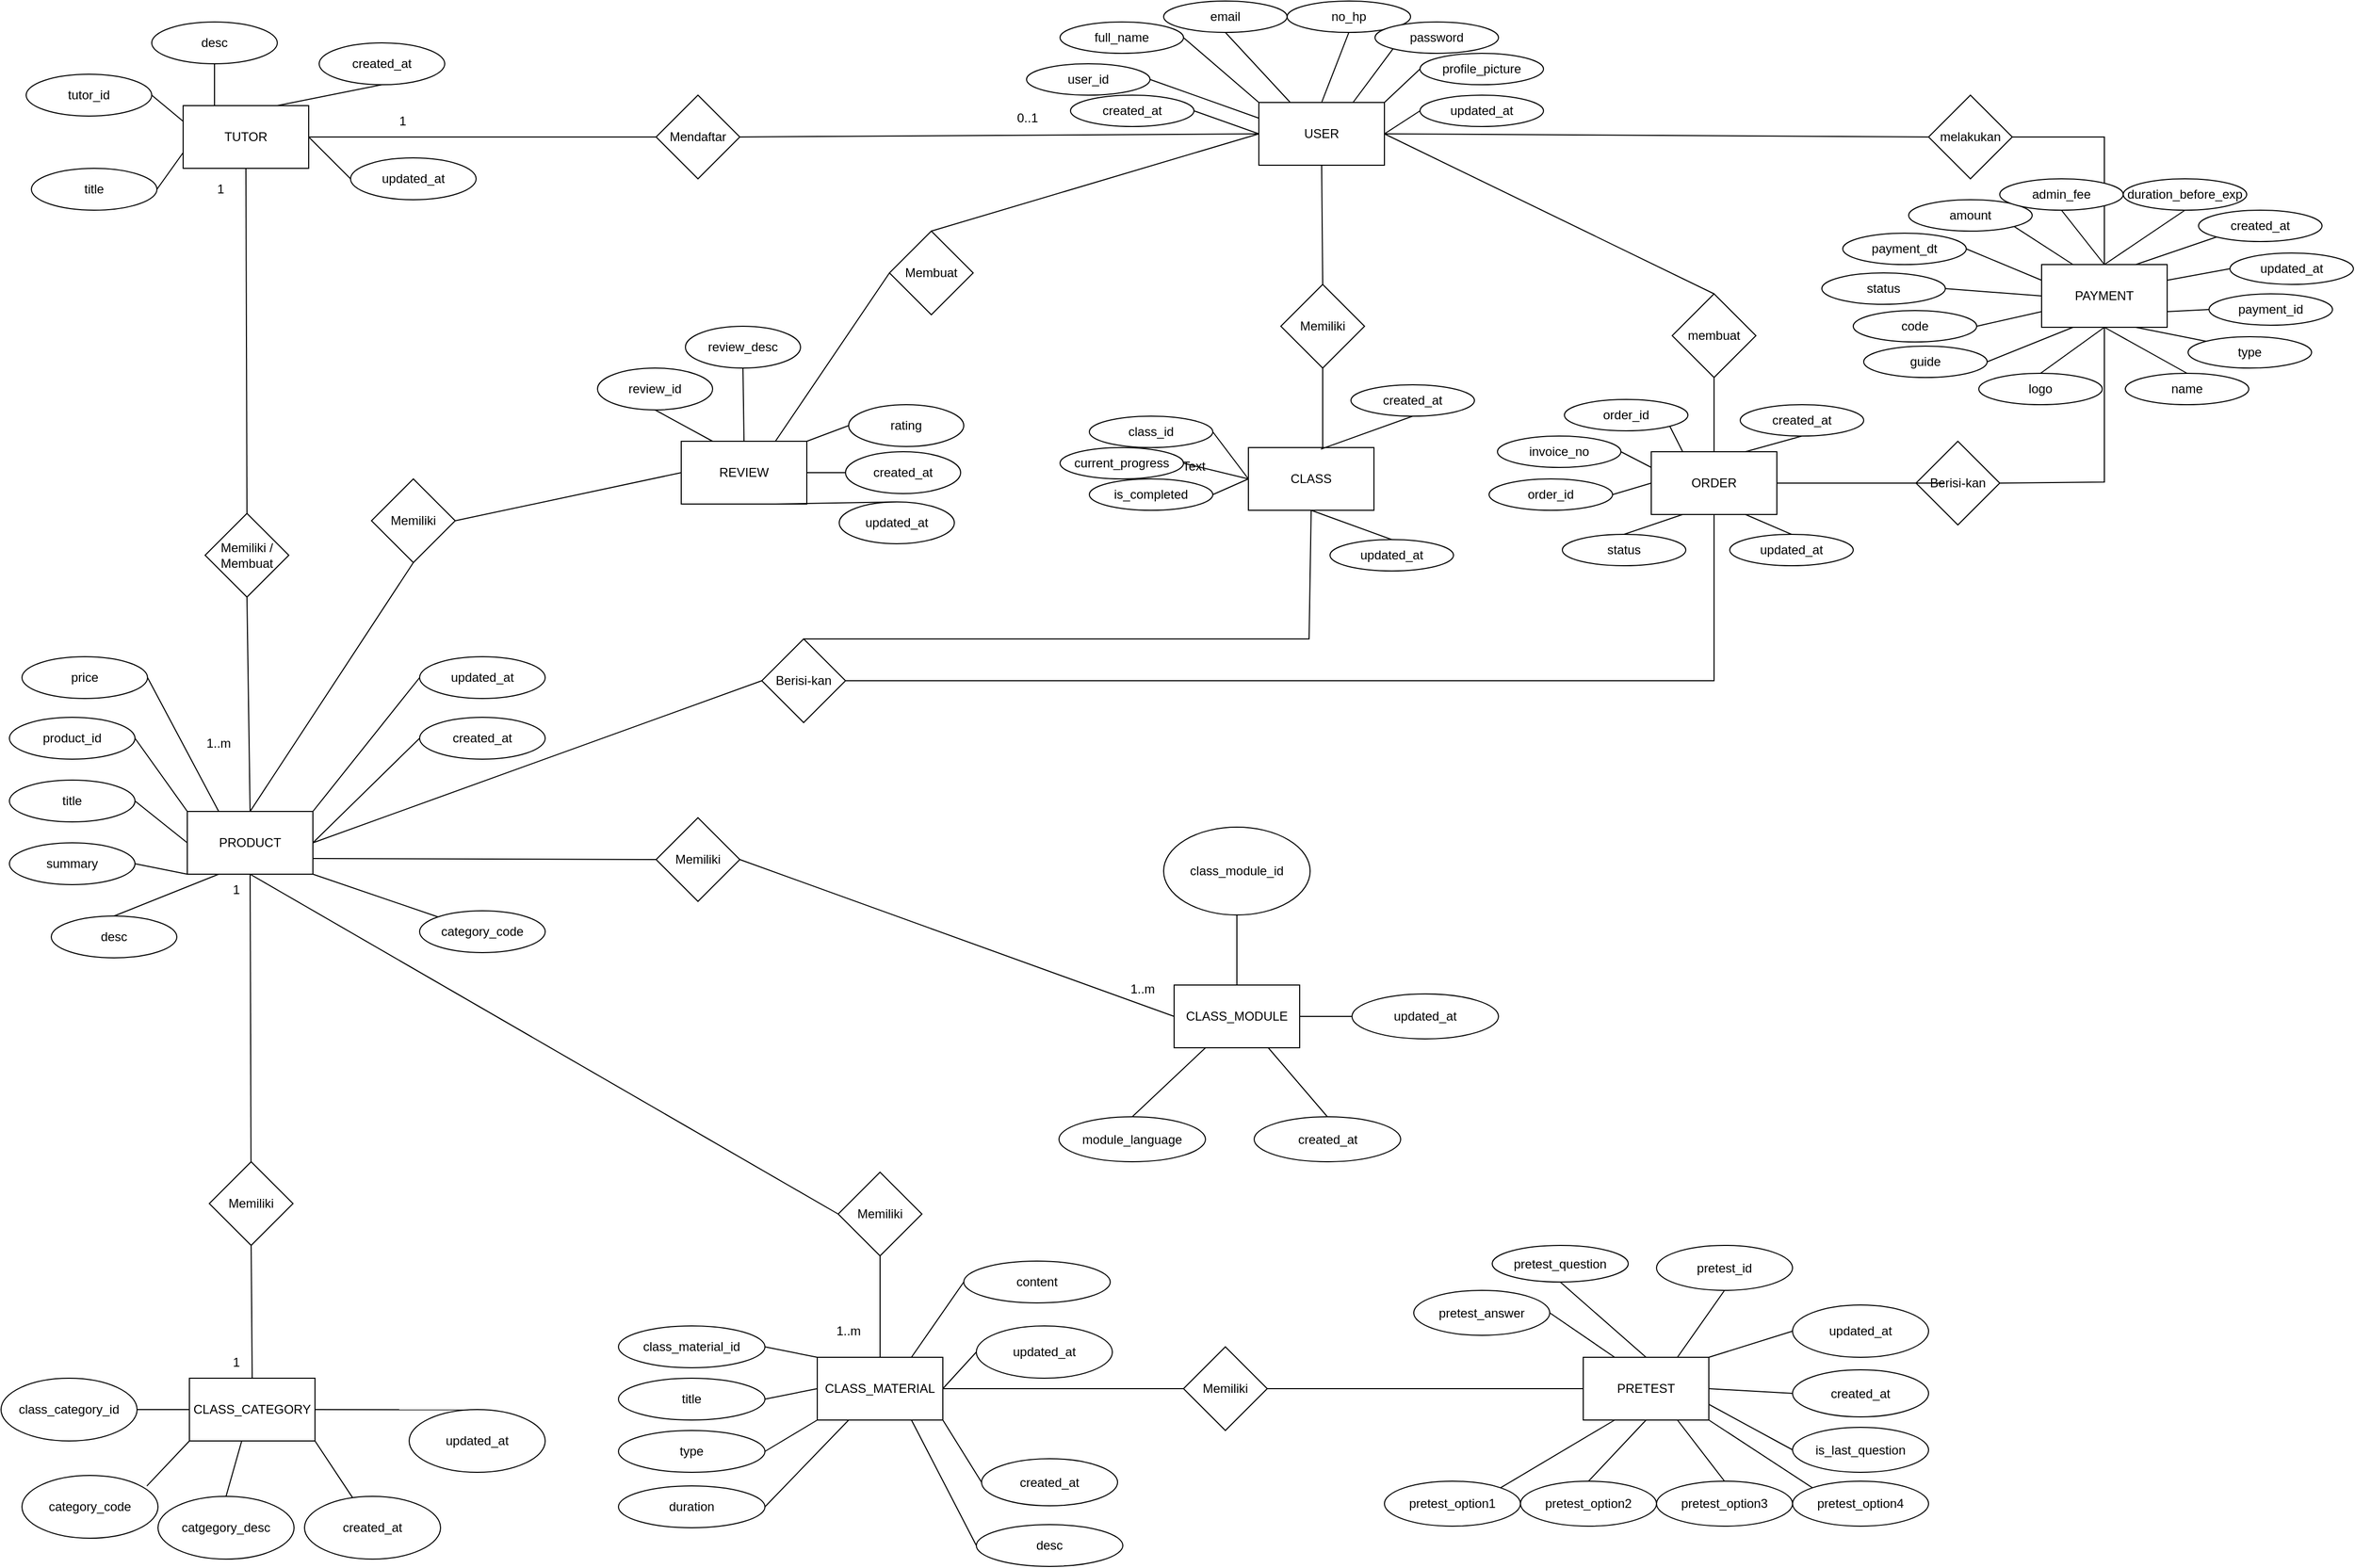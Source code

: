 <mxfile version="24.8.3">
  <diagram id="R2lEEEUBdFMjLlhIrx00" name="Page-1">
    <mxGraphModel dx="4054" dy="1098" grid="1" gridSize="10" guides="1" tooltips="1" connect="1" arrows="1" fold="1" page="1" pageScale="1" pageWidth="1100" pageHeight="850" math="0" shadow="0" extFonts="Permanent Marker^https://fonts.googleapis.com/css?family=Permanent+Marker">
      <root>
        <mxCell id="0" />
        <mxCell id="1" parent="0" />
        <mxCell id="H6UfE3asRL7jeOaHzusS-1" value="USER" style="rounded=0;whiteSpace=wrap;html=1;" vertex="1" parent="1">
          <mxGeometry x="642" y="207" width="120" height="60" as="geometry" />
        </mxCell>
        <mxCell id="H6UfE3asRL7jeOaHzusS-2" value="TUTOR" style="rounded=0;whiteSpace=wrap;html=1;" vertex="1" parent="1">
          <mxGeometry x="-386" y="210" width="120" height="60" as="geometry" />
        </mxCell>
        <mxCell id="H6UfE3asRL7jeOaHzusS-3" value="CLASS_CATEGORY" style="rounded=0;whiteSpace=wrap;html=1;" vertex="1" parent="1">
          <mxGeometry x="-380" y="1427" width="120" height="60" as="geometry" />
        </mxCell>
        <mxCell id="H6UfE3asRL7jeOaHzusS-4" value="PRODUCT" style="rounded=0;whiteSpace=wrap;html=1;" vertex="1" parent="1">
          <mxGeometry x="-382" y="885" width="120" height="60" as="geometry" />
        </mxCell>
        <mxCell id="H6UfE3asRL7jeOaHzusS-5" value="CLASS" style="rounded=0;whiteSpace=wrap;html=1;" vertex="1" parent="1">
          <mxGeometry x="632" y="537" width="120" height="60" as="geometry" />
        </mxCell>
        <mxCell id="H6UfE3asRL7jeOaHzusS-6" value="CLASS_MODULE" style="rounded=0;whiteSpace=wrap;html=1;" vertex="1" parent="1">
          <mxGeometry x="561" y="1051" width="120" height="60" as="geometry" />
        </mxCell>
        <mxCell id="H6UfE3asRL7jeOaHzusS-7" value="CLASS_MATERIAL" style="rounded=0;whiteSpace=wrap;html=1;" vertex="1" parent="1">
          <mxGeometry x="220" y="1407" width="120" height="60" as="geometry" />
        </mxCell>
        <mxCell id="H6UfE3asRL7jeOaHzusS-8" value="PRETEST" style="rounded=0;whiteSpace=wrap;html=1;" vertex="1" parent="1">
          <mxGeometry x="952" y="1407" width="120" height="60" as="geometry" />
        </mxCell>
        <mxCell id="H6UfE3asRL7jeOaHzusS-9" value="PAYMENT" style="rounded=0;whiteSpace=wrap;html=1;" vertex="1" parent="1">
          <mxGeometry x="1390" y="362" width="120" height="60" as="geometry" />
        </mxCell>
        <mxCell id="H6UfE3asRL7jeOaHzusS-11" value="REVIEW" style="rounded=0;whiteSpace=wrap;html=1;" vertex="1" parent="1">
          <mxGeometry x="90" y="531" width="120" height="60" as="geometry" />
        </mxCell>
        <mxCell id="H6UfE3asRL7jeOaHzusS-13" value="Memiliki / Membuat" style="rhombus;whiteSpace=wrap;html=1;" vertex="1" parent="1">
          <mxGeometry x="-365" y="600" width="80" height="80" as="geometry" />
        </mxCell>
        <mxCell id="H6UfE3asRL7jeOaHzusS-14" value="Memiliki" style="rhombus;whiteSpace=wrap;html=1;" vertex="1" parent="1">
          <mxGeometry x="-206" y="567" width="80" height="80" as="geometry" />
        </mxCell>
        <mxCell id="H6UfE3asRL7jeOaHzusS-15" value="Memiliki" style="rhombus;whiteSpace=wrap;html=1;" vertex="1" parent="1">
          <mxGeometry x="663" y="381" width="80" height="80" as="geometry" />
        </mxCell>
        <mxCell id="H6UfE3asRL7jeOaHzusS-16" value="Memiliki" style="rhombus;whiteSpace=wrap;html=1;" vertex="1" parent="1">
          <mxGeometry x="570" y="1397" width="80" height="80" as="geometry" />
        </mxCell>
        <mxCell id="H6UfE3asRL7jeOaHzusS-17" value="Memiliki" style="rhombus;whiteSpace=wrap;html=1;" vertex="1" parent="1">
          <mxGeometry x="66" y="891" width="80" height="80" as="geometry" />
        </mxCell>
        <mxCell id="H6UfE3asRL7jeOaHzusS-18" value="Memiliki" style="rhombus;whiteSpace=wrap;html=1;" vertex="1" parent="1">
          <mxGeometry x="240" y="1230" width="80" height="80" as="geometry" />
        </mxCell>
        <mxCell id="H6UfE3asRL7jeOaHzusS-19" value="Memiliki" style="rhombus;whiteSpace=wrap;html=1;" vertex="1" parent="1">
          <mxGeometry x="-361" y="1220" width="80" height="80" as="geometry" />
        </mxCell>
        <mxCell id="H6UfE3asRL7jeOaHzusS-25" value="Mendaftar" style="rhombus;whiteSpace=wrap;html=1;" vertex="1" parent="1">
          <mxGeometry x="66" y="200" width="80" height="80" as="geometry" />
        </mxCell>
        <mxCell id="H6UfE3asRL7jeOaHzusS-26" value="class_category_id" style="ellipse;whiteSpace=wrap;html=1;" vertex="1" parent="1">
          <mxGeometry x="-560" y="1427" width="130" height="60" as="geometry" />
        </mxCell>
        <mxCell id="H6UfE3asRL7jeOaHzusS-27" value="category_code" style="ellipse;whiteSpace=wrap;html=1;" vertex="1" parent="1">
          <mxGeometry x="-540" y="1520" width="130" height="60" as="geometry" />
        </mxCell>
        <mxCell id="H6UfE3asRL7jeOaHzusS-28" value="catgegory_desc" style="ellipse;whiteSpace=wrap;html=1;" vertex="1" parent="1">
          <mxGeometry x="-410" y="1540" width="130" height="60" as="geometry" />
        </mxCell>
        <mxCell id="H6UfE3asRL7jeOaHzusS-29" value="created_at" style="ellipse;whiteSpace=wrap;html=1;" vertex="1" parent="1">
          <mxGeometry x="-270" y="1540" width="130" height="60" as="geometry" />
        </mxCell>
        <mxCell id="H6UfE3asRL7jeOaHzusS-30" value="updated_at" style="ellipse;whiteSpace=wrap;html=1;" vertex="1" parent="1">
          <mxGeometry x="-170" y="1457" width="130" height="60" as="geometry" />
        </mxCell>
        <mxCell id="H6UfE3asRL7jeOaHzusS-31" value="" style="endArrow=none;html=1;rounded=0;exitX=1;exitY=0.5;exitDx=0;exitDy=0;entryX=0;entryY=0.5;entryDx=0;entryDy=0;" edge="1" parent="1" source="H6UfE3asRL7jeOaHzusS-26" target="H6UfE3asRL7jeOaHzusS-3">
          <mxGeometry width="50" height="50" relative="1" as="geometry">
            <mxPoint x="-430" y="1500" as="sourcePoint" />
            <mxPoint x="-380" y="1450" as="targetPoint" />
          </mxGeometry>
        </mxCell>
        <mxCell id="H6UfE3asRL7jeOaHzusS-34" value="" style="endArrow=none;html=1;rounded=0;exitX=0.918;exitY=0.168;exitDx=0;exitDy=0;exitPerimeter=0;entryX=0;entryY=1;entryDx=0;entryDy=0;" edge="1" parent="1" source="H6UfE3asRL7jeOaHzusS-27" target="H6UfE3asRL7jeOaHzusS-3">
          <mxGeometry width="50" height="50" relative="1" as="geometry">
            <mxPoint x="-430" y="1537" as="sourcePoint" />
            <mxPoint x="-380" y="1487" as="targetPoint" />
          </mxGeometry>
        </mxCell>
        <mxCell id="H6UfE3asRL7jeOaHzusS-35" value="" style="endArrow=none;html=1;rounded=0;exitX=0.5;exitY=0;exitDx=0;exitDy=0;" edge="1" parent="1" source="H6UfE3asRL7jeOaHzusS-28">
          <mxGeometry width="50" height="50" relative="1" as="geometry">
            <mxPoint x="-380" y="1537" as="sourcePoint" />
            <mxPoint x="-330" y="1487" as="targetPoint" />
          </mxGeometry>
        </mxCell>
        <mxCell id="H6UfE3asRL7jeOaHzusS-36" value="" style="endArrow=none;html=1;rounded=0;entryX=1;entryY=1;entryDx=0;entryDy=0;" edge="1" parent="1" source="H6UfE3asRL7jeOaHzusS-29" target="H6UfE3asRL7jeOaHzusS-3">
          <mxGeometry width="50" height="50" relative="1" as="geometry">
            <mxPoint x="-310" y="1537" as="sourcePoint" />
            <mxPoint x="-260" y="1487" as="targetPoint" />
          </mxGeometry>
        </mxCell>
        <mxCell id="H6UfE3asRL7jeOaHzusS-37" value="" style="endArrow=none;html=1;rounded=0;entryX=0.436;entryY=0.002;entryDx=0;entryDy=0;entryPerimeter=0;exitX=1;exitY=0.5;exitDx=0;exitDy=0;" edge="1" parent="1" source="H6UfE3asRL7jeOaHzusS-3" target="H6UfE3asRL7jeOaHzusS-30">
          <mxGeometry width="50" height="50" relative="1" as="geometry">
            <mxPoint x="-240" y="1460" as="sourcePoint" />
            <mxPoint x="-210" y="1410" as="targetPoint" />
          </mxGeometry>
        </mxCell>
        <mxCell id="H6UfE3asRL7jeOaHzusS-38" value="pretest_id" style="ellipse;whiteSpace=wrap;html=1;" vertex="1" parent="1">
          <mxGeometry x="1022" y="1300" width="130" height="43" as="geometry" />
        </mxCell>
        <mxCell id="H6UfE3asRL7jeOaHzusS-40" value="pretest_question" style="ellipse;whiteSpace=wrap;html=1;" vertex="1" parent="1">
          <mxGeometry x="865" y="1300" width="130" height="35" as="geometry" />
        </mxCell>
        <mxCell id="H6UfE3asRL7jeOaHzusS-41" value="pretest_answer" style="ellipse;whiteSpace=wrap;html=1;" vertex="1" parent="1">
          <mxGeometry x="790" y="1343" width="130" height="43" as="geometry" />
        </mxCell>
        <mxCell id="H6UfE3asRL7jeOaHzusS-42" value="pretest_option1" style="ellipse;whiteSpace=wrap;html=1;" vertex="1" parent="1">
          <mxGeometry x="762" y="1525.5" width="130" height="43" as="geometry" />
        </mxCell>
        <mxCell id="H6UfE3asRL7jeOaHzusS-44" value="pretest_option2" style="ellipse;whiteSpace=wrap;html=1;" vertex="1" parent="1">
          <mxGeometry x="892" y="1525.5" width="130" height="43" as="geometry" />
        </mxCell>
        <mxCell id="H6UfE3asRL7jeOaHzusS-45" value="pretest_option3" style="ellipse;whiteSpace=wrap;html=1;" vertex="1" parent="1">
          <mxGeometry x="1022" y="1525.5" width="130" height="43" as="geometry" />
        </mxCell>
        <mxCell id="H6UfE3asRL7jeOaHzusS-46" value="pretest_option4" style="ellipse;whiteSpace=wrap;html=1;" vertex="1" parent="1">
          <mxGeometry x="1152" y="1525.5" width="130" height="43" as="geometry" />
        </mxCell>
        <mxCell id="H6UfE3asRL7jeOaHzusS-47" value="is_last_question" style="ellipse;whiteSpace=wrap;html=1;" vertex="1" parent="1">
          <mxGeometry x="1152" y="1474" width="130" height="43" as="geometry" />
        </mxCell>
        <mxCell id="H6UfE3asRL7jeOaHzusS-49" value="created_at" style="ellipse;whiteSpace=wrap;html=1;" vertex="1" parent="1">
          <mxGeometry x="1152" y="1419" width="130" height="45" as="geometry" />
        </mxCell>
        <mxCell id="H6UfE3asRL7jeOaHzusS-50" value="updated_at" style="ellipse;whiteSpace=wrap;html=1;" vertex="1" parent="1">
          <mxGeometry x="1152" y="1357" width="130" height="50" as="geometry" />
        </mxCell>
        <mxCell id="H6UfE3asRL7jeOaHzusS-52" value="" style="endArrow=none;html=1;rounded=0;exitX=0.5;exitY=1;exitDx=0;exitDy=0;entryX=0.75;entryY=0;entryDx=0;entryDy=0;" edge="1" parent="1" source="H6UfE3asRL7jeOaHzusS-38" target="H6UfE3asRL7jeOaHzusS-8">
          <mxGeometry width="50" height="50" relative="1" as="geometry">
            <mxPoint x="722" y="1417" as="sourcePoint" />
            <mxPoint x="772" y="1367" as="targetPoint" />
          </mxGeometry>
        </mxCell>
        <mxCell id="H6UfE3asRL7jeOaHzusS-53" value="" style="endArrow=none;html=1;rounded=0;entryX=0.5;entryY=1;entryDx=0;entryDy=0;exitX=0.5;exitY=0;exitDx=0;exitDy=0;" edge="1" parent="1" source="H6UfE3asRL7jeOaHzusS-8" target="H6UfE3asRL7jeOaHzusS-40">
          <mxGeometry width="50" height="50" relative="1" as="geometry">
            <mxPoint x="722" y="1417" as="sourcePoint" />
            <mxPoint x="772" y="1367" as="targetPoint" />
          </mxGeometry>
        </mxCell>
        <mxCell id="H6UfE3asRL7jeOaHzusS-54" value="" style="endArrow=none;html=1;rounded=0;entryX=0.25;entryY=0;entryDx=0;entryDy=0;exitX=1;exitY=0.5;exitDx=0;exitDy=0;" edge="1" parent="1" source="H6UfE3asRL7jeOaHzusS-41" target="H6UfE3asRL7jeOaHzusS-8">
          <mxGeometry width="50" height="50" relative="1" as="geometry">
            <mxPoint x="722" y="1417" as="sourcePoint" />
            <mxPoint x="772" y="1367" as="targetPoint" />
          </mxGeometry>
        </mxCell>
        <mxCell id="H6UfE3asRL7jeOaHzusS-55" value="" style="endArrow=none;html=1;rounded=0;entryX=0.25;entryY=1;entryDx=0;entryDy=0;exitX=1;exitY=0;exitDx=0;exitDy=0;" edge="1" parent="1" source="H6UfE3asRL7jeOaHzusS-42" target="H6UfE3asRL7jeOaHzusS-8">
          <mxGeometry width="50" height="50" relative="1" as="geometry">
            <mxPoint x="722" y="1417" as="sourcePoint" />
            <mxPoint x="772" y="1367" as="targetPoint" />
          </mxGeometry>
        </mxCell>
        <mxCell id="H6UfE3asRL7jeOaHzusS-56" value="" style="endArrow=none;html=1;rounded=0;entryX=0.5;entryY=1;entryDx=0;entryDy=0;exitX=0.5;exitY=0;exitDx=0;exitDy=0;" edge="1" parent="1" source="H6UfE3asRL7jeOaHzusS-44" target="H6UfE3asRL7jeOaHzusS-8">
          <mxGeometry width="50" height="50" relative="1" as="geometry">
            <mxPoint x="722" y="1417" as="sourcePoint" />
            <mxPoint x="772" y="1367" as="targetPoint" />
          </mxGeometry>
        </mxCell>
        <mxCell id="H6UfE3asRL7jeOaHzusS-57" value="" style="endArrow=none;html=1;rounded=0;entryX=0.75;entryY=1;entryDx=0;entryDy=0;exitX=0.5;exitY=0;exitDx=0;exitDy=0;" edge="1" parent="1" source="H6UfE3asRL7jeOaHzusS-45" target="H6UfE3asRL7jeOaHzusS-8">
          <mxGeometry width="50" height="50" relative="1" as="geometry">
            <mxPoint x="992" y="1417" as="sourcePoint" />
            <mxPoint x="1042" y="1367" as="targetPoint" />
          </mxGeometry>
        </mxCell>
        <mxCell id="H6UfE3asRL7jeOaHzusS-58" value="" style="endArrow=none;html=1;rounded=0;entryX=1;entryY=1;entryDx=0;entryDy=0;exitX=0;exitY=0;exitDx=0;exitDy=0;" edge="1" parent="1" source="H6UfE3asRL7jeOaHzusS-46" target="H6UfE3asRL7jeOaHzusS-8">
          <mxGeometry width="50" height="50" relative="1" as="geometry">
            <mxPoint x="992" y="1417" as="sourcePoint" />
            <mxPoint x="1042" y="1367" as="targetPoint" />
          </mxGeometry>
        </mxCell>
        <mxCell id="H6UfE3asRL7jeOaHzusS-59" value="" style="endArrow=none;html=1;rounded=0;entryX=1;entryY=0.75;entryDx=0;entryDy=0;exitX=0;exitY=0.5;exitDx=0;exitDy=0;" edge="1" parent="1" source="H6UfE3asRL7jeOaHzusS-47" target="H6UfE3asRL7jeOaHzusS-8">
          <mxGeometry width="50" height="50" relative="1" as="geometry">
            <mxPoint x="992" y="1417" as="sourcePoint" />
            <mxPoint x="1042" y="1367" as="targetPoint" />
          </mxGeometry>
        </mxCell>
        <mxCell id="H6UfE3asRL7jeOaHzusS-60" value="" style="endArrow=none;html=1;rounded=0;entryX=1;entryY=0.5;entryDx=0;entryDy=0;exitX=0;exitY=0.5;exitDx=0;exitDy=0;" edge="1" parent="1" source="H6UfE3asRL7jeOaHzusS-49" target="H6UfE3asRL7jeOaHzusS-8">
          <mxGeometry width="50" height="50" relative="1" as="geometry">
            <mxPoint x="992" y="1417" as="sourcePoint" />
            <mxPoint x="1042" y="1367" as="targetPoint" />
          </mxGeometry>
        </mxCell>
        <mxCell id="H6UfE3asRL7jeOaHzusS-61" value="" style="endArrow=none;html=1;rounded=0;entryX=1;entryY=0;entryDx=0;entryDy=0;exitX=0;exitY=0.5;exitDx=0;exitDy=0;" edge="1" parent="1" source="H6UfE3asRL7jeOaHzusS-50" target="H6UfE3asRL7jeOaHzusS-8">
          <mxGeometry width="50" height="50" relative="1" as="geometry">
            <mxPoint x="992" y="1417" as="sourcePoint" />
            <mxPoint x="1042" y="1367" as="targetPoint" />
          </mxGeometry>
        </mxCell>
        <mxCell id="H6UfE3asRL7jeOaHzusS-62" value="class_material_id" style="ellipse;whiteSpace=wrap;html=1;" vertex="1" parent="1">
          <mxGeometry x="30" y="1377" width="140" height="40" as="geometry" />
        </mxCell>
        <mxCell id="H6UfE3asRL7jeOaHzusS-63" value="title" style="ellipse;whiteSpace=wrap;html=1;" vertex="1" parent="1">
          <mxGeometry x="30" y="1427" width="140" height="40" as="geometry" />
        </mxCell>
        <mxCell id="H6UfE3asRL7jeOaHzusS-64" value="type" style="ellipse;whiteSpace=wrap;html=1;" vertex="1" parent="1">
          <mxGeometry x="30" y="1477" width="140" height="40" as="geometry" />
        </mxCell>
        <mxCell id="H6UfE3asRL7jeOaHzusS-65" value="duration" style="ellipse;whiteSpace=wrap;html=1;" vertex="1" parent="1">
          <mxGeometry x="30" y="1530" width="140" height="40" as="geometry" />
        </mxCell>
        <mxCell id="H6UfE3asRL7jeOaHzusS-66" value="content" style="ellipse;whiteSpace=wrap;html=1;" vertex="1" parent="1">
          <mxGeometry x="360" y="1315" width="140" height="40" as="geometry" />
        </mxCell>
        <mxCell id="H6UfE3asRL7jeOaHzusS-67" value="desc" style="ellipse;whiteSpace=wrap;html=1;" vertex="1" parent="1">
          <mxGeometry x="372" y="1567" width="140" height="40" as="geometry" />
        </mxCell>
        <mxCell id="H6UfE3asRL7jeOaHzusS-68" value="created_at" style="ellipse;whiteSpace=wrap;html=1;" vertex="1" parent="1">
          <mxGeometry x="377" y="1504" width="130" height="45" as="geometry" />
        </mxCell>
        <mxCell id="H6UfE3asRL7jeOaHzusS-69" value="updated_at" style="ellipse;whiteSpace=wrap;html=1;" vertex="1" parent="1">
          <mxGeometry x="372" y="1377" width="130" height="50" as="geometry" />
        </mxCell>
        <mxCell id="H6UfE3asRL7jeOaHzusS-70" value="" style="endArrow=none;html=1;rounded=0;entryX=0;entryY=0;entryDx=0;entryDy=0;exitX=1;exitY=0.5;exitDx=0;exitDy=0;" edge="1" parent="1" source="H6UfE3asRL7jeOaHzusS-62" target="H6UfE3asRL7jeOaHzusS-7">
          <mxGeometry width="50" height="50" relative="1" as="geometry">
            <mxPoint x="370" y="1580" as="sourcePoint" />
            <mxPoint x="420" y="1530" as="targetPoint" />
          </mxGeometry>
        </mxCell>
        <mxCell id="H6UfE3asRL7jeOaHzusS-71" value="" style="endArrow=none;html=1;rounded=0;entryX=0;entryY=0.5;entryDx=0;entryDy=0;exitX=1;exitY=0.5;exitDx=0;exitDy=0;" edge="1" parent="1" source="H6UfE3asRL7jeOaHzusS-63" target="H6UfE3asRL7jeOaHzusS-7">
          <mxGeometry width="50" height="50" relative="1" as="geometry">
            <mxPoint x="370" y="1580" as="sourcePoint" />
            <mxPoint x="420" y="1530" as="targetPoint" />
          </mxGeometry>
        </mxCell>
        <mxCell id="H6UfE3asRL7jeOaHzusS-72" value="" style="endArrow=none;html=1;rounded=0;entryX=0;entryY=1;entryDx=0;entryDy=0;exitX=1;exitY=0.5;exitDx=0;exitDy=0;" edge="1" parent="1" source="H6UfE3asRL7jeOaHzusS-64" target="H6UfE3asRL7jeOaHzusS-7">
          <mxGeometry width="50" height="50" relative="1" as="geometry">
            <mxPoint x="370" y="1580" as="sourcePoint" />
            <mxPoint x="420" y="1530" as="targetPoint" />
          </mxGeometry>
        </mxCell>
        <mxCell id="H6UfE3asRL7jeOaHzusS-73" value="" style="endArrow=none;html=1;rounded=0;entryX=0.25;entryY=1;entryDx=0;entryDy=0;exitX=1;exitY=0.5;exitDx=0;exitDy=0;" edge="1" parent="1" source="H6UfE3asRL7jeOaHzusS-65" target="H6UfE3asRL7jeOaHzusS-7">
          <mxGeometry width="50" height="50" relative="1" as="geometry">
            <mxPoint x="370" y="1580" as="sourcePoint" />
            <mxPoint x="420" y="1530" as="targetPoint" />
          </mxGeometry>
        </mxCell>
        <mxCell id="H6UfE3asRL7jeOaHzusS-75" value="" style="endArrow=none;html=1;rounded=0;entryX=0.75;entryY=1;entryDx=0;entryDy=0;exitX=0;exitY=0.5;exitDx=0;exitDy=0;" edge="1" parent="1" source="H6UfE3asRL7jeOaHzusS-67" target="H6UfE3asRL7jeOaHzusS-7">
          <mxGeometry width="50" height="50" relative="1" as="geometry">
            <mxPoint x="370" y="1580" as="sourcePoint" />
            <mxPoint x="420" y="1530" as="targetPoint" />
          </mxGeometry>
        </mxCell>
        <mxCell id="H6UfE3asRL7jeOaHzusS-76" value="" style="endArrow=none;html=1;rounded=0;entryX=1;entryY=1;entryDx=0;entryDy=0;exitX=0;exitY=0.5;exitDx=0;exitDy=0;" edge="1" parent="1" source="H6UfE3asRL7jeOaHzusS-68" target="H6UfE3asRL7jeOaHzusS-7">
          <mxGeometry width="50" height="50" relative="1" as="geometry">
            <mxPoint x="370" y="1580" as="sourcePoint" />
            <mxPoint x="420" y="1530" as="targetPoint" />
          </mxGeometry>
        </mxCell>
        <mxCell id="H6UfE3asRL7jeOaHzusS-77" value="" style="endArrow=none;html=1;rounded=0;entryX=1;entryY=0.5;entryDx=0;entryDy=0;exitX=0;exitY=0.5;exitDx=0;exitDy=0;" edge="1" parent="1" source="H6UfE3asRL7jeOaHzusS-69" target="H6UfE3asRL7jeOaHzusS-7">
          <mxGeometry width="50" height="50" relative="1" as="geometry">
            <mxPoint x="370" y="1580" as="sourcePoint" />
            <mxPoint x="420" y="1530" as="targetPoint" />
          </mxGeometry>
        </mxCell>
        <mxCell id="H6UfE3asRL7jeOaHzusS-78" value="class_module_id" style="ellipse;whiteSpace=wrap;html=1;" vertex="1" parent="1">
          <mxGeometry x="551" y="900" width="140" height="84" as="geometry" />
        </mxCell>
        <mxCell id="H6UfE3asRL7jeOaHzusS-79" value="module_language" style="ellipse;whiteSpace=wrap;html=1;" vertex="1" parent="1">
          <mxGeometry x="451" y="1177" width="140" height="43" as="geometry" />
        </mxCell>
        <mxCell id="H6UfE3asRL7jeOaHzusS-80" value="created_at" style="ellipse;whiteSpace=wrap;html=1;" vertex="1" parent="1">
          <mxGeometry x="637.5" y="1177" width="140" height="43" as="geometry" />
        </mxCell>
        <mxCell id="H6UfE3asRL7jeOaHzusS-81" value="updated_at" style="ellipse;whiteSpace=wrap;html=1;" vertex="1" parent="1">
          <mxGeometry x="731" y="1059.5" width="140" height="43" as="geometry" />
        </mxCell>
        <mxCell id="H6UfE3asRL7jeOaHzusS-82" value="" style="endArrow=none;html=1;rounded=0;entryX=0.5;entryY=0;entryDx=0;entryDy=0;exitX=0.5;exitY=1;exitDx=0;exitDy=0;" edge="1" parent="1" source="H6UfE3asRL7jeOaHzusS-78" target="H6UfE3asRL7jeOaHzusS-6">
          <mxGeometry width="50" height="50" relative="1" as="geometry">
            <mxPoint x="671" y="1260" as="sourcePoint" />
            <mxPoint x="721" y="1210" as="targetPoint" />
          </mxGeometry>
        </mxCell>
        <mxCell id="H6UfE3asRL7jeOaHzusS-83" value="" style="endArrow=none;html=1;rounded=0;entryX=0.25;entryY=1;entryDx=0;entryDy=0;exitX=0.5;exitY=0;exitDx=0;exitDy=0;" edge="1" parent="1" source="H6UfE3asRL7jeOaHzusS-79" target="H6UfE3asRL7jeOaHzusS-6">
          <mxGeometry width="50" height="50" relative="1" as="geometry">
            <mxPoint x="671" y="1260" as="sourcePoint" />
            <mxPoint x="721" y="1210" as="targetPoint" />
          </mxGeometry>
        </mxCell>
        <mxCell id="H6UfE3asRL7jeOaHzusS-84" value="" style="endArrow=none;html=1;rounded=0;entryX=0.75;entryY=1;entryDx=0;entryDy=0;exitX=0.5;exitY=0;exitDx=0;exitDy=0;" edge="1" parent="1" source="H6UfE3asRL7jeOaHzusS-80" target="H6UfE3asRL7jeOaHzusS-6">
          <mxGeometry width="50" height="50" relative="1" as="geometry">
            <mxPoint x="671" y="1260" as="sourcePoint" />
            <mxPoint x="721" y="1210" as="targetPoint" />
          </mxGeometry>
        </mxCell>
        <mxCell id="H6UfE3asRL7jeOaHzusS-85" value="" style="endArrow=none;html=1;rounded=0;entryX=1;entryY=0.5;entryDx=0;entryDy=0;exitX=0;exitY=0.5;exitDx=0;exitDy=0;" edge="1" parent="1" source="H6UfE3asRL7jeOaHzusS-81" target="H6UfE3asRL7jeOaHzusS-6">
          <mxGeometry width="50" height="50" relative="1" as="geometry">
            <mxPoint x="671" y="1260" as="sourcePoint" />
            <mxPoint x="721" y="1210" as="targetPoint" />
          </mxGeometry>
        </mxCell>
        <mxCell id="H6UfE3asRL7jeOaHzusS-86" value="product_id" style="ellipse;whiteSpace=wrap;html=1;" vertex="1" parent="1">
          <mxGeometry x="-552" y="795" width="120" height="40" as="geometry" />
        </mxCell>
        <mxCell id="H6UfE3asRL7jeOaHzusS-87" value="title" style="ellipse;whiteSpace=wrap;html=1;" vertex="1" parent="1">
          <mxGeometry x="-552" y="855" width="120" height="40" as="geometry" />
        </mxCell>
        <mxCell id="H6UfE3asRL7jeOaHzusS-88" value="summary" style="ellipse;whiteSpace=wrap;html=1;" vertex="1" parent="1">
          <mxGeometry x="-552" y="915" width="120" height="40" as="geometry" />
        </mxCell>
        <mxCell id="H6UfE3asRL7jeOaHzusS-89" value="desc" style="ellipse;whiteSpace=wrap;html=1;" vertex="1" parent="1">
          <mxGeometry x="-512" y="985" width="120" height="40" as="geometry" />
        </mxCell>
        <mxCell id="H6UfE3asRL7jeOaHzusS-90" value="price" style="ellipse;whiteSpace=wrap;html=1;" vertex="1" parent="1">
          <mxGeometry x="-540" y="737" width="120" height="40" as="geometry" />
        </mxCell>
        <mxCell id="H6UfE3asRL7jeOaHzusS-91" value="category_code" style="ellipse;whiteSpace=wrap;html=1;" vertex="1" parent="1">
          <mxGeometry x="-160" y="980" width="120" height="40" as="geometry" />
        </mxCell>
        <mxCell id="H6UfE3asRL7jeOaHzusS-92" value="created_at" style="ellipse;whiteSpace=wrap;html=1;" vertex="1" parent="1">
          <mxGeometry x="-160" y="795" width="120" height="40" as="geometry" />
        </mxCell>
        <mxCell id="H6UfE3asRL7jeOaHzusS-93" value="updated_at" style="ellipse;whiteSpace=wrap;html=1;" vertex="1" parent="1">
          <mxGeometry x="-160" y="737" width="120" height="40" as="geometry" />
        </mxCell>
        <mxCell id="H6UfE3asRL7jeOaHzusS-94" value="" style="endArrow=none;html=1;rounded=0;entryX=0;entryY=0;entryDx=0;entryDy=0;exitX=1;exitY=0.5;exitDx=0;exitDy=0;" edge="1" parent="1" source="H6UfE3asRL7jeOaHzusS-86" target="H6UfE3asRL7jeOaHzusS-4">
          <mxGeometry width="50" height="50" relative="1" as="geometry">
            <mxPoint x="-242" y="945" as="sourcePoint" />
            <mxPoint x="-192" y="895" as="targetPoint" />
          </mxGeometry>
        </mxCell>
        <mxCell id="H6UfE3asRL7jeOaHzusS-95" value="" style="endArrow=none;html=1;rounded=0;entryX=0;entryY=0.5;entryDx=0;entryDy=0;exitX=1;exitY=0.5;exitDx=0;exitDy=0;" edge="1" parent="1" source="H6UfE3asRL7jeOaHzusS-87" target="H6UfE3asRL7jeOaHzusS-4">
          <mxGeometry width="50" height="50" relative="1" as="geometry">
            <mxPoint x="-242" y="945" as="sourcePoint" />
            <mxPoint x="-192" y="895" as="targetPoint" />
          </mxGeometry>
        </mxCell>
        <mxCell id="H6UfE3asRL7jeOaHzusS-96" value="" style="endArrow=none;html=1;rounded=0;entryX=0;entryY=1;entryDx=0;entryDy=0;exitX=1;exitY=0.5;exitDx=0;exitDy=0;" edge="1" parent="1" source="H6UfE3asRL7jeOaHzusS-88" target="H6UfE3asRL7jeOaHzusS-4">
          <mxGeometry width="50" height="50" relative="1" as="geometry">
            <mxPoint x="-242" y="945" as="sourcePoint" />
            <mxPoint x="-192" y="895" as="targetPoint" />
          </mxGeometry>
        </mxCell>
        <mxCell id="H6UfE3asRL7jeOaHzusS-97" value="" style="endArrow=none;html=1;rounded=0;entryX=0.25;entryY=1;entryDx=0;entryDy=0;exitX=0.5;exitY=0;exitDx=0;exitDy=0;" edge="1" parent="1" source="H6UfE3asRL7jeOaHzusS-89" target="H6UfE3asRL7jeOaHzusS-4">
          <mxGeometry width="50" height="50" relative="1" as="geometry">
            <mxPoint x="-242" y="945" as="sourcePoint" />
            <mxPoint x="-192" y="895" as="targetPoint" />
          </mxGeometry>
        </mxCell>
        <mxCell id="H6UfE3asRL7jeOaHzusS-99" value="" style="endArrow=none;html=1;rounded=0;entryX=1;entryY=1;entryDx=0;entryDy=0;exitX=0;exitY=0;exitDx=0;exitDy=0;" edge="1" parent="1" source="H6UfE3asRL7jeOaHzusS-91" target="H6UfE3asRL7jeOaHzusS-4">
          <mxGeometry width="50" height="50" relative="1" as="geometry">
            <mxPoint x="-242" y="945" as="sourcePoint" />
            <mxPoint x="-192" y="895" as="targetPoint" />
          </mxGeometry>
        </mxCell>
        <mxCell id="H6UfE3asRL7jeOaHzusS-100" value="" style="endArrow=none;html=1;rounded=0;entryX=1;entryY=0.5;entryDx=0;entryDy=0;exitX=0;exitY=0.5;exitDx=0;exitDy=0;" edge="1" parent="1" source="H6UfE3asRL7jeOaHzusS-92" target="H6UfE3asRL7jeOaHzusS-4">
          <mxGeometry width="50" height="50" relative="1" as="geometry">
            <mxPoint x="-242" y="945" as="sourcePoint" />
            <mxPoint x="-192" y="895" as="targetPoint" />
          </mxGeometry>
        </mxCell>
        <mxCell id="H6UfE3asRL7jeOaHzusS-101" value="" style="endArrow=none;html=1;rounded=0;entryX=1;entryY=0;entryDx=0;entryDy=0;exitX=0;exitY=0.5;exitDx=0;exitDy=0;" edge="1" parent="1" source="H6UfE3asRL7jeOaHzusS-93" target="H6UfE3asRL7jeOaHzusS-4">
          <mxGeometry width="50" height="50" relative="1" as="geometry">
            <mxPoint x="-242" y="945" as="sourcePoint" />
            <mxPoint x="-192" y="895" as="targetPoint" />
          </mxGeometry>
        </mxCell>
        <mxCell id="H6UfE3asRL7jeOaHzusS-102" value="tutor_id" style="ellipse;whiteSpace=wrap;html=1;" vertex="1" parent="1">
          <mxGeometry x="-536" y="180" width="120" height="40" as="geometry" />
        </mxCell>
        <mxCell id="H6UfE3asRL7jeOaHzusS-103" value="title" style="ellipse;whiteSpace=wrap;html=1;" vertex="1" parent="1">
          <mxGeometry x="-531" y="270" width="120" height="40" as="geometry" />
        </mxCell>
        <mxCell id="H6UfE3asRL7jeOaHzusS-104" value="desc" style="ellipse;whiteSpace=wrap;html=1;" vertex="1" parent="1">
          <mxGeometry x="-416" y="130" width="120" height="40" as="geometry" />
        </mxCell>
        <mxCell id="H6UfE3asRL7jeOaHzusS-105" value="created_at" style="ellipse;whiteSpace=wrap;html=1;" vertex="1" parent="1">
          <mxGeometry x="-256" y="150" width="120" height="40" as="geometry" />
        </mxCell>
        <mxCell id="H6UfE3asRL7jeOaHzusS-106" value="updated_at" style="ellipse;whiteSpace=wrap;html=1;" vertex="1" parent="1">
          <mxGeometry x="-226" y="260" width="120" height="40" as="geometry" />
        </mxCell>
        <mxCell id="H6UfE3asRL7jeOaHzusS-107" value="" style="endArrow=none;html=1;rounded=0;entryX=0.25;entryY=0;entryDx=0;entryDy=0;exitX=0.5;exitY=1;exitDx=0;exitDy=0;" edge="1" parent="1" source="H6UfE3asRL7jeOaHzusS-104" target="H6UfE3asRL7jeOaHzusS-2">
          <mxGeometry width="50" height="50" relative="1" as="geometry">
            <mxPoint x="-336" y="260" as="sourcePoint" />
            <mxPoint x="-286" y="210" as="targetPoint" />
          </mxGeometry>
        </mxCell>
        <mxCell id="H6UfE3asRL7jeOaHzusS-108" value="" style="endArrow=none;html=1;rounded=0;entryX=0;entryY=0.25;entryDx=0;entryDy=0;exitX=1;exitY=0.5;exitDx=0;exitDy=0;" edge="1" parent="1" source="H6UfE3asRL7jeOaHzusS-102" target="H6UfE3asRL7jeOaHzusS-2">
          <mxGeometry width="50" height="50" relative="1" as="geometry">
            <mxPoint x="-336" y="260" as="sourcePoint" />
            <mxPoint x="-286" y="210" as="targetPoint" />
          </mxGeometry>
        </mxCell>
        <mxCell id="H6UfE3asRL7jeOaHzusS-109" value="" style="endArrow=none;html=1;rounded=0;entryX=0;entryY=0.75;entryDx=0;entryDy=0;exitX=1;exitY=0.5;exitDx=0;exitDy=0;" edge="1" parent="1" source="H6UfE3asRL7jeOaHzusS-103" target="H6UfE3asRL7jeOaHzusS-2">
          <mxGeometry width="50" height="50" relative="1" as="geometry">
            <mxPoint x="-336" y="260" as="sourcePoint" />
            <mxPoint x="-286" y="210" as="targetPoint" />
          </mxGeometry>
        </mxCell>
        <mxCell id="H6UfE3asRL7jeOaHzusS-110" value="" style="endArrow=none;html=1;rounded=0;entryX=0.75;entryY=0;entryDx=0;entryDy=0;exitX=0.5;exitY=1;exitDx=0;exitDy=0;" edge="1" parent="1" source="H6UfE3asRL7jeOaHzusS-105" target="H6UfE3asRL7jeOaHzusS-2">
          <mxGeometry width="50" height="50" relative="1" as="geometry">
            <mxPoint x="-336" y="260" as="sourcePoint" />
            <mxPoint x="-286" y="210" as="targetPoint" />
          </mxGeometry>
        </mxCell>
        <mxCell id="H6UfE3asRL7jeOaHzusS-111" value="" style="endArrow=none;html=1;rounded=0;entryX=1;entryY=0.5;entryDx=0;entryDy=0;exitX=0;exitY=0.5;exitDx=0;exitDy=0;" edge="1" parent="1" source="H6UfE3asRL7jeOaHzusS-106" target="H6UfE3asRL7jeOaHzusS-2">
          <mxGeometry width="50" height="50" relative="1" as="geometry">
            <mxPoint x="-336" y="260" as="sourcePoint" />
            <mxPoint x="-286" y="210" as="targetPoint" />
          </mxGeometry>
        </mxCell>
        <mxCell id="H6UfE3asRL7jeOaHzusS-121" value="" style="endArrow=none;html=1;rounded=0;entryX=0.5;entryY=1;entryDx=0;entryDy=0;" edge="1" parent="1" source="H6UfE3asRL7jeOaHzusS-19" target="H6UfE3asRL7jeOaHzusS-4">
          <mxGeometry width="50" height="50" relative="1" as="geometry">
            <mxPoint x="60" y="1300" as="sourcePoint" />
            <mxPoint x="110" y="1250" as="targetPoint" />
          </mxGeometry>
        </mxCell>
        <mxCell id="H6UfE3asRL7jeOaHzusS-122" value="" style="endArrow=none;html=1;rounded=0;entryX=0.5;entryY=1;entryDx=0;entryDy=0;exitX=0.5;exitY=0;exitDx=0;exitDy=0;" edge="1" parent="1" source="H6UfE3asRL7jeOaHzusS-3" target="H6UfE3asRL7jeOaHzusS-19">
          <mxGeometry width="50" height="50" relative="1" as="geometry">
            <mxPoint x="60" y="1300" as="sourcePoint" />
            <mxPoint x="110" y="1250" as="targetPoint" />
          </mxGeometry>
        </mxCell>
        <mxCell id="H6UfE3asRL7jeOaHzusS-123" value="" style="endArrow=none;html=1;rounded=0;entryX=1;entryY=0.75;entryDx=0;entryDy=0;exitX=0;exitY=0.5;exitDx=0;exitDy=0;" edge="1" parent="1" source="H6UfE3asRL7jeOaHzusS-17" target="H6UfE3asRL7jeOaHzusS-4">
          <mxGeometry width="50" height="50" relative="1" as="geometry">
            <mxPoint x="60" y="1300" as="sourcePoint" />
            <mxPoint x="110" y="1250" as="targetPoint" />
          </mxGeometry>
        </mxCell>
        <mxCell id="H6UfE3asRL7jeOaHzusS-124" value="" style="endArrow=none;html=1;rounded=0;entryX=1;entryY=0.5;entryDx=0;entryDy=0;exitX=0;exitY=0.5;exitDx=0;exitDy=0;" edge="1" parent="1" source="H6UfE3asRL7jeOaHzusS-6" target="H6UfE3asRL7jeOaHzusS-17">
          <mxGeometry width="50" height="50" relative="1" as="geometry">
            <mxPoint x="304" y="1466" as="sourcePoint" />
            <mxPoint x="390" y="1081" as="targetPoint" />
          </mxGeometry>
        </mxCell>
        <mxCell id="H6UfE3asRL7jeOaHzusS-125" value="" style="endArrow=none;html=1;rounded=0;entryX=0.5;entryY=1;entryDx=0;entryDy=0;exitX=0;exitY=0.5;exitDx=0;exitDy=0;" edge="1" parent="1" source="H6UfE3asRL7jeOaHzusS-18" target="H6UfE3asRL7jeOaHzusS-4">
          <mxGeometry width="50" height="50" relative="1" as="geometry">
            <mxPoint x="60" y="1300" as="sourcePoint" />
            <mxPoint x="110" y="1250" as="targetPoint" />
          </mxGeometry>
        </mxCell>
        <mxCell id="H6UfE3asRL7jeOaHzusS-126" value="" style="endArrow=none;html=1;rounded=0;entryX=1;entryY=0.5;entryDx=0;entryDy=0;exitX=0.25;exitY=0;exitDx=0;exitDy=0;" edge="1" parent="1" source="H6UfE3asRL7jeOaHzusS-4" target="H6UfE3asRL7jeOaHzusS-90">
          <mxGeometry width="50" height="50" relative="1" as="geometry">
            <mxPoint x="60" y="930" as="sourcePoint" />
            <mxPoint x="110" y="880" as="targetPoint" />
          </mxGeometry>
        </mxCell>
        <mxCell id="H6UfE3asRL7jeOaHzusS-127" value="" style="endArrow=none;html=1;rounded=0;entryX=0.5;entryY=1;entryDx=0;entryDy=0;exitX=0.5;exitY=0;exitDx=0;exitDy=0;" edge="1" parent="1" source="H6UfE3asRL7jeOaHzusS-7" target="H6UfE3asRL7jeOaHzusS-18">
          <mxGeometry width="50" height="50" relative="1" as="geometry">
            <mxPoint x="60" y="1680" as="sourcePoint" />
            <mxPoint x="110" y="1630" as="targetPoint" />
          </mxGeometry>
        </mxCell>
        <mxCell id="H6UfE3asRL7jeOaHzusS-128" value="" style="endArrow=none;html=1;rounded=0;entryX=0;entryY=0.5;entryDx=0;entryDy=0;exitX=0.75;exitY=0;exitDx=0;exitDy=0;" edge="1" parent="1" source="H6UfE3asRL7jeOaHzusS-7" target="H6UfE3asRL7jeOaHzusS-66">
          <mxGeometry width="50" height="50" relative="1" as="geometry">
            <mxPoint x="60" y="1680" as="sourcePoint" />
            <mxPoint x="110" y="1630" as="targetPoint" />
          </mxGeometry>
        </mxCell>
        <mxCell id="H6UfE3asRL7jeOaHzusS-131" value="" style="endArrow=none;html=1;rounded=0;entryX=0.5;entryY=1;entryDx=0;entryDy=0;exitX=0.5;exitY=0;exitDx=0;exitDy=0;" edge="1" parent="1" source="H6UfE3asRL7jeOaHzusS-13" target="H6UfE3asRL7jeOaHzusS-2">
          <mxGeometry width="50" height="50" relative="1" as="geometry">
            <mxPoint x="110" y="650" as="sourcePoint" />
            <mxPoint x="160" y="600" as="targetPoint" />
          </mxGeometry>
        </mxCell>
        <mxCell id="H6UfE3asRL7jeOaHzusS-132" value="" style="endArrow=none;html=1;rounded=0;entryX=0.5;entryY=1;entryDx=0;entryDy=0;exitX=0.5;exitY=0;exitDx=0;exitDy=0;" edge="1" parent="1" source="H6UfE3asRL7jeOaHzusS-4" target="H6UfE3asRL7jeOaHzusS-13">
          <mxGeometry width="50" height="50" relative="1" as="geometry">
            <mxPoint x="110" y="650" as="sourcePoint" />
            <mxPoint x="160" y="600" as="targetPoint" />
          </mxGeometry>
        </mxCell>
        <mxCell id="H6UfE3asRL7jeOaHzusS-133" value="" style="endArrow=none;html=1;rounded=0;entryX=0.5;entryY=1;entryDx=0;entryDy=0;exitX=0.5;exitY=0;exitDx=0;exitDy=0;" edge="1" parent="1" source="H6UfE3asRL7jeOaHzusS-4" target="H6UfE3asRL7jeOaHzusS-14">
          <mxGeometry width="50" height="50" relative="1" as="geometry">
            <mxPoint x="280" y="620" as="sourcePoint" />
            <mxPoint x="330" y="570" as="targetPoint" />
          </mxGeometry>
        </mxCell>
        <mxCell id="H6UfE3asRL7jeOaHzusS-134" value="" style="endArrow=none;html=1;rounded=0;entryX=1;entryY=0.5;entryDx=0;entryDy=0;exitX=0;exitY=0.5;exitDx=0;exitDy=0;" edge="1" parent="1" source="H6UfE3asRL7jeOaHzusS-11" target="H6UfE3asRL7jeOaHzusS-14">
          <mxGeometry width="50" height="50" relative="1" as="geometry">
            <mxPoint x="281" y="680" as="sourcePoint" />
            <mxPoint x="-6" y="590" as="targetPoint" />
          </mxGeometry>
        </mxCell>
        <mxCell id="H6UfE3asRL7jeOaHzusS-135" value="" style="endArrow=none;html=1;rounded=0;entryX=1;entryY=0.5;entryDx=0;entryDy=0;exitX=0;exitY=0.5;exitDx=0;exitDy=0;" edge="1" parent="1" source="H6UfE3asRL7jeOaHzusS-25" target="H6UfE3asRL7jeOaHzusS-2">
          <mxGeometry width="50" height="50" relative="1" as="geometry">
            <mxPoint x="280" y="620" as="sourcePoint" />
            <mxPoint x="330" y="570" as="targetPoint" />
          </mxGeometry>
        </mxCell>
        <mxCell id="H6UfE3asRL7jeOaHzusS-136" value="review_id" style="ellipse;whiteSpace=wrap;html=1;" vertex="1" parent="1">
          <mxGeometry x="10" y="461" width="110" height="40" as="geometry" />
        </mxCell>
        <mxCell id="H6UfE3asRL7jeOaHzusS-137" value="review_desc" style="ellipse;whiteSpace=wrap;html=1;" vertex="1" parent="1">
          <mxGeometry x="94" y="421" width="110" height="40" as="geometry" />
        </mxCell>
        <mxCell id="H6UfE3asRL7jeOaHzusS-138" value="rating" style="ellipse;whiteSpace=wrap;html=1;" vertex="1" parent="1">
          <mxGeometry x="250" y="496" width="110" height="40" as="geometry" />
        </mxCell>
        <mxCell id="H6UfE3asRL7jeOaHzusS-139" value="created_at" style="ellipse;whiteSpace=wrap;html=1;" vertex="1" parent="1">
          <mxGeometry x="247" y="541" width="110" height="40" as="geometry" />
        </mxCell>
        <mxCell id="H6UfE3asRL7jeOaHzusS-140" value="updated_at" style="ellipse;whiteSpace=wrap;html=1;" vertex="1" parent="1">
          <mxGeometry x="241" y="589" width="110" height="40" as="geometry" />
        </mxCell>
        <mxCell id="H6UfE3asRL7jeOaHzusS-141" value="" style="endArrow=none;html=1;rounded=0;entryX=0.5;entryY=1;entryDx=0;entryDy=0;exitX=0.25;exitY=0;exitDx=0;exitDy=0;" edge="1" parent="1" source="H6UfE3asRL7jeOaHzusS-11" target="H6UfE3asRL7jeOaHzusS-136">
          <mxGeometry width="50" height="50" relative="1" as="geometry">
            <mxPoint x="254" y="651" as="sourcePoint" />
            <mxPoint x="304" y="601" as="targetPoint" />
          </mxGeometry>
        </mxCell>
        <mxCell id="H6UfE3asRL7jeOaHzusS-142" value="" style="endArrow=none;html=1;rounded=0;entryX=0.5;entryY=1;entryDx=0;entryDy=0;exitX=0.5;exitY=0;exitDx=0;exitDy=0;" edge="1" parent="1" source="H6UfE3asRL7jeOaHzusS-11" target="H6UfE3asRL7jeOaHzusS-137">
          <mxGeometry width="50" height="50" relative="1" as="geometry">
            <mxPoint x="254" y="651" as="sourcePoint" />
            <mxPoint x="304" y="601" as="targetPoint" />
          </mxGeometry>
        </mxCell>
        <mxCell id="H6UfE3asRL7jeOaHzusS-143" value="" style="endArrow=none;html=1;rounded=0;entryX=1;entryY=0;entryDx=0;entryDy=0;exitX=0;exitY=0.5;exitDx=0;exitDy=0;" edge="1" parent="1" source="H6UfE3asRL7jeOaHzusS-138" target="H6UfE3asRL7jeOaHzusS-11">
          <mxGeometry width="50" height="50" relative="1" as="geometry">
            <mxPoint x="254" y="651" as="sourcePoint" />
            <mxPoint x="304" y="601" as="targetPoint" />
          </mxGeometry>
        </mxCell>
        <mxCell id="H6UfE3asRL7jeOaHzusS-144" value="" style="endArrow=none;html=1;rounded=0;entryX=1;entryY=0.5;entryDx=0;entryDy=0;exitX=0;exitY=0.5;exitDx=0;exitDy=0;" edge="1" parent="1" source="H6UfE3asRL7jeOaHzusS-139" target="H6UfE3asRL7jeOaHzusS-11">
          <mxGeometry width="50" height="50" relative="1" as="geometry">
            <mxPoint x="254" y="651" as="sourcePoint" />
            <mxPoint x="304" y="601" as="targetPoint" />
          </mxGeometry>
        </mxCell>
        <mxCell id="H6UfE3asRL7jeOaHzusS-145" value="" style="endArrow=none;html=1;rounded=0;entryX=0.75;entryY=1;entryDx=0;entryDy=0;exitX=0.5;exitY=0;exitDx=0;exitDy=0;" edge="1" parent="1" source="H6UfE3asRL7jeOaHzusS-140" target="H6UfE3asRL7jeOaHzusS-11">
          <mxGeometry width="50" height="50" relative="1" as="geometry">
            <mxPoint x="254" y="651" as="sourcePoint" />
            <mxPoint x="304" y="601" as="targetPoint" />
          </mxGeometry>
        </mxCell>
        <mxCell id="H6UfE3asRL7jeOaHzusS-147" value="Membuat" style="rhombus;whiteSpace=wrap;html=1;" vertex="1" parent="1">
          <mxGeometry x="289" y="330" width="80" height="80" as="geometry" />
        </mxCell>
        <mxCell id="H6UfE3asRL7jeOaHzusS-148" value="" style="endArrow=none;html=1;rounded=0;entryX=0.75;entryY=0;entryDx=0;entryDy=0;exitX=0;exitY=0.5;exitDx=0;exitDy=0;" edge="1" parent="1" source="H6UfE3asRL7jeOaHzusS-147" target="H6UfE3asRL7jeOaHzusS-11">
          <mxGeometry width="50" height="50" relative="1" as="geometry">
            <mxPoint x="383" y="791" as="sourcePoint" />
            <mxPoint x="433" y="741" as="targetPoint" />
          </mxGeometry>
        </mxCell>
        <mxCell id="H6UfE3asRL7jeOaHzusS-149" value="" style="endArrow=none;html=1;rounded=0;entryX=0.5;entryY=0;entryDx=0;entryDy=0;exitX=0;exitY=0.5;exitDx=0;exitDy=0;" edge="1" parent="1" source="H6UfE3asRL7jeOaHzusS-1" target="H6UfE3asRL7jeOaHzusS-147">
          <mxGeometry width="50" height="50" relative="1" as="geometry">
            <mxPoint x="410" y="820" as="sourcePoint" />
            <mxPoint x="460" y="770" as="targetPoint" />
          </mxGeometry>
        </mxCell>
        <mxCell id="H6UfE3asRL7jeOaHzusS-150" value="" style="endArrow=none;html=1;rounded=0;entryX=1;entryY=0.5;entryDx=0;entryDy=0;exitX=0;exitY=0.5;exitDx=0;exitDy=0;" edge="1" parent="1" source="H6UfE3asRL7jeOaHzusS-1" target="H6UfE3asRL7jeOaHzusS-25">
          <mxGeometry width="50" height="50" relative="1" as="geometry">
            <mxPoint x="410" y="820" as="sourcePoint" />
            <mxPoint x="460" y="770" as="targetPoint" />
          </mxGeometry>
        </mxCell>
        <mxCell id="H6UfE3asRL7jeOaHzusS-151" value="melakukan" style="rhombus;whiteSpace=wrap;html=1;" vertex="1" parent="1">
          <mxGeometry x="1282" y="200" width="80" height="80" as="geometry" />
        </mxCell>
        <mxCell id="H6UfE3asRL7jeOaHzusS-155" value="" style="endArrow=none;html=1;rounded=0;entryX=1;entryY=0.5;entryDx=0;entryDy=0;exitX=0.5;exitY=0;exitDx=0;exitDy=0;" edge="1" parent="1" source="H6UfE3asRL7jeOaHzusS-9" target="H6UfE3asRL7jeOaHzusS-151">
          <mxGeometry width="50" height="50" relative="1" as="geometry">
            <mxPoint x="1697" y="235" as="sourcePoint" />
            <mxPoint x="1747" y="185" as="targetPoint" />
            <Array as="points">
              <mxPoint x="1450" y="240" />
            </Array>
          </mxGeometry>
        </mxCell>
        <mxCell id="H6UfE3asRL7jeOaHzusS-158" value="" style="endArrow=none;html=1;rounded=0;entryX=0.5;entryY=1;entryDx=0;entryDy=0;exitX=0.5;exitY=0;exitDx=0;exitDy=0;" edge="1" parent="1" target="H6UfE3asRL7jeOaHzusS-15">
          <mxGeometry width="50" height="50" relative="1" as="geometry">
            <mxPoint x="703" y="537" as="sourcePoint" />
            <mxPoint x="1083" y="710" as="targetPoint" />
          </mxGeometry>
        </mxCell>
        <mxCell id="H6UfE3asRL7jeOaHzusS-163" value="ORDER" style="rounded=0;whiteSpace=wrap;html=1;" vertex="1" parent="1">
          <mxGeometry x="1017" y="541" width="120" height="60" as="geometry" />
        </mxCell>
        <mxCell id="H6UfE3asRL7jeOaHzusS-164" value="membuat" style="rhombus;whiteSpace=wrap;html=1;" vertex="1" parent="1">
          <mxGeometry x="1037" y="390" width="80" height="80" as="geometry" />
        </mxCell>
        <mxCell id="H6UfE3asRL7jeOaHzusS-165" value="" style="endArrow=none;html=1;rounded=0;entryX=0.5;entryY=1;entryDx=0;entryDy=0;exitX=0.5;exitY=0;exitDx=0;exitDy=0;" edge="1" parent="1" source="H6UfE3asRL7jeOaHzusS-163" target="H6UfE3asRL7jeOaHzusS-164">
          <mxGeometry width="50" height="50" relative="1" as="geometry">
            <mxPoint x="1137.5" y="417" as="sourcePoint" />
            <mxPoint x="1187.5" y="367" as="targetPoint" />
          </mxGeometry>
        </mxCell>
        <mxCell id="H6UfE3asRL7jeOaHzusS-166" value="Berisi-kan" style="rhombus;whiteSpace=wrap;html=1;" vertex="1" parent="1">
          <mxGeometry x="1270" y="531" width="80" height="80" as="geometry" />
        </mxCell>
        <mxCell id="H6UfE3asRL7jeOaHzusS-167" value="" style="endArrow=none;html=1;rounded=0;entryX=1;entryY=0.5;entryDx=0;entryDy=0;exitX=0;exitY=0.5;exitDx=0;exitDy=0;" edge="1" parent="1" target="H6UfE3asRL7jeOaHzusS-163">
          <mxGeometry width="50" height="50" relative="1" as="geometry">
            <mxPoint x="1297" y="571" as="sourcePoint" />
            <mxPoint x="952" y="750" as="targetPoint" />
          </mxGeometry>
        </mxCell>
        <mxCell id="H6UfE3asRL7jeOaHzusS-168" value="" style="endArrow=none;html=1;rounded=0;entryX=1;entryY=0.5;entryDx=0;entryDy=0;exitX=0.5;exitY=1;exitDx=0;exitDy=0;" edge="1" parent="1" source="H6UfE3asRL7jeOaHzusS-9" target="H6UfE3asRL7jeOaHzusS-166">
          <mxGeometry width="50" height="50" relative="1" as="geometry">
            <mxPoint x="875" y="800" as="sourcePoint" />
            <mxPoint x="925" y="750" as="targetPoint" />
            <Array as="points">
              <mxPoint x="1450" y="570" />
            </Array>
          </mxGeometry>
        </mxCell>
        <mxCell id="H6UfE3asRL7jeOaHzusS-169" value="" style="endArrow=none;html=1;rounded=0;entryX=1;entryY=0.5;entryDx=0;entryDy=0;exitX=0.5;exitY=0;exitDx=0;exitDy=0;" edge="1" parent="1" source="H6UfE3asRL7jeOaHzusS-164" target="H6UfE3asRL7jeOaHzusS-1">
          <mxGeometry width="50" height="50" relative="1" as="geometry">
            <mxPoint x="595" y="850" as="sourcePoint" />
            <mxPoint x="645" y="800" as="targetPoint" />
          </mxGeometry>
        </mxCell>
        <mxCell id="H6UfE3asRL7jeOaHzusS-170" value="" style="endArrow=none;html=1;rounded=0;entryX=1;entryY=0.5;entryDx=0;entryDy=0;exitX=0;exitY=0.5;exitDx=0;exitDy=0;" edge="1" parent="1" source="H6UfE3asRL7jeOaHzusS-151" target="H6UfE3asRL7jeOaHzusS-1">
          <mxGeometry width="50" height="50" relative="1" as="geometry">
            <mxPoint x="595" y="850" as="sourcePoint" />
            <mxPoint x="645" y="800" as="targetPoint" />
          </mxGeometry>
        </mxCell>
        <mxCell id="H6UfE3asRL7jeOaHzusS-171" value="" style="endArrow=none;html=1;rounded=0;entryX=0.5;entryY=0;entryDx=0;entryDy=0;exitX=0.5;exitY=1;exitDx=0;exitDy=0;" edge="1" parent="1" source="H6UfE3asRL7jeOaHzusS-1" target="H6UfE3asRL7jeOaHzusS-15">
          <mxGeometry width="50" height="50" relative="1" as="geometry">
            <mxPoint x="775" y="860" as="sourcePoint" />
            <mxPoint x="825" y="810" as="targetPoint" />
          </mxGeometry>
        </mxCell>
        <mxCell id="H6UfE3asRL7jeOaHzusS-172" value="Berisi-kan" style="rhombus;whiteSpace=wrap;html=1;" vertex="1" parent="1">
          <mxGeometry x="167" y="720" width="80" height="80" as="geometry" />
        </mxCell>
        <mxCell id="H6UfE3asRL7jeOaHzusS-173" value="" style="endArrow=none;html=1;rounded=0;exitX=1;exitY=0.5;exitDx=0;exitDy=0;entryX=0;entryY=0.5;entryDx=0;entryDy=0;" edge="1" parent="1" source="H6UfE3asRL7jeOaHzusS-4" target="H6UfE3asRL7jeOaHzusS-172">
          <mxGeometry width="50" height="50" relative="1" as="geometry">
            <mxPoint x="570" y="860" as="sourcePoint" />
            <mxPoint x="620" y="810" as="targetPoint" />
          </mxGeometry>
        </mxCell>
        <mxCell id="H6UfE3asRL7jeOaHzusS-174" value="" style="endArrow=none;html=1;rounded=0;entryX=0.5;entryY=1;entryDx=0;entryDy=0;exitX=0.5;exitY=0;exitDx=0;exitDy=0;" edge="1" parent="1" source="H6UfE3asRL7jeOaHzusS-172" target="H6UfE3asRL7jeOaHzusS-5">
          <mxGeometry width="50" height="50" relative="1" as="geometry">
            <mxPoint x="570" y="860" as="sourcePoint" />
            <mxPoint x="620" y="810" as="targetPoint" />
            <Array as="points">
              <mxPoint x="500" y="720" />
              <mxPoint x="690" y="720" />
            </Array>
          </mxGeometry>
        </mxCell>
        <mxCell id="H6UfE3asRL7jeOaHzusS-175" value="" style="endArrow=none;html=1;rounded=0;exitX=1;exitY=0.5;exitDx=0;exitDy=0;entryX=0.5;entryY=1;entryDx=0;entryDy=0;" edge="1" parent="1" source="H6UfE3asRL7jeOaHzusS-172" target="H6UfE3asRL7jeOaHzusS-163">
          <mxGeometry width="50" height="50" relative="1" as="geometry">
            <mxPoint x="570" y="860" as="sourcePoint" />
            <mxPoint x="620" y="810" as="targetPoint" />
            <Array as="points">
              <mxPoint x="880" y="760" />
              <mxPoint x="1077" y="760" />
            </Array>
          </mxGeometry>
        </mxCell>
        <mxCell id="H6UfE3asRL7jeOaHzusS-176" value="" style="endArrow=none;html=1;rounded=0;exitX=1;exitY=0.5;exitDx=0;exitDy=0;entryX=0;entryY=0.5;entryDx=0;entryDy=0;" edge="1" parent="1" source="H6UfE3asRL7jeOaHzusS-7" target="H6UfE3asRL7jeOaHzusS-16">
          <mxGeometry width="50" height="50" relative="1" as="geometry">
            <mxPoint x="600" y="1450" as="sourcePoint" />
            <mxPoint x="650" y="1400" as="targetPoint" />
          </mxGeometry>
        </mxCell>
        <mxCell id="H6UfE3asRL7jeOaHzusS-177" value="" style="endArrow=none;html=1;rounded=0;entryX=1;entryY=0.5;entryDx=0;entryDy=0;exitX=0;exitY=0.5;exitDx=0;exitDy=0;" edge="1" parent="1" source="H6UfE3asRL7jeOaHzusS-8" target="H6UfE3asRL7jeOaHzusS-16">
          <mxGeometry width="50" height="50" relative="1" as="geometry">
            <mxPoint x="600" y="1450" as="sourcePoint" />
            <mxPoint x="650" y="1400" as="targetPoint" />
          </mxGeometry>
        </mxCell>
        <mxCell id="H6UfE3asRL7jeOaHzusS-178" value="user_id" style="ellipse;whiteSpace=wrap;html=1;" vertex="1" parent="1">
          <mxGeometry x="420" y="170" width="118" height="30" as="geometry" />
        </mxCell>
        <mxCell id="H6UfE3asRL7jeOaHzusS-179" value="full_name" style="ellipse;whiteSpace=wrap;html=1;" vertex="1" parent="1">
          <mxGeometry x="452" y="130" width="118" height="30" as="geometry" />
        </mxCell>
        <mxCell id="H6UfE3asRL7jeOaHzusS-180" value="email" style="ellipse;whiteSpace=wrap;html=1;" vertex="1" parent="1">
          <mxGeometry x="551" y="110" width="118" height="30" as="geometry" />
        </mxCell>
        <mxCell id="H6UfE3asRL7jeOaHzusS-181" value="no_hp" style="ellipse;whiteSpace=wrap;html=1;" vertex="1" parent="1">
          <mxGeometry x="669" y="110" width="118" height="30" as="geometry" />
        </mxCell>
        <mxCell id="H6UfE3asRL7jeOaHzusS-182" value="password" style="ellipse;whiteSpace=wrap;html=1;" vertex="1" parent="1">
          <mxGeometry x="753" y="130" width="118" height="30" as="geometry" />
        </mxCell>
        <mxCell id="H6UfE3asRL7jeOaHzusS-183" value="profile_picture" style="ellipse;whiteSpace=wrap;html=1;" vertex="1" parent="1">
          <mxGeometry x="796" y="160" width="118" height="30" as="geometry" />
        </mxCell>
        <mxCell id="H6UfE3asRL7jeOaHzusS-184" value="created_at" style="ellipse;whiteSpace=wrap;html=1;" vertex="1" parent="1">
          <mxGeometry x="462" y="200" width="118" height="30" as="geometry" />
        </mxCell>
        <mxCell id="H6UfE3asRL7jeOaHzusS-185" value="updated_at" style="ellipse;whiteSpace=wrap;html=1;" vertex="1" parent="1">
          <mxGeometry x="796" y="200" width="118" height="30" as="geometry" />
        </mxCell>
        <mxCell id="H6UfE3asRL7jeOaHzusS-186" value="" style="endArrow=none;html=1;rounded=0;entryX=1;entryY=0.5;entryDx=0;entryDy=0;exitX=0;exitY=0.5;exitDx=0;exitDy=0;" edge="1" parent="1" source="H6UfE3asRL7jeOaHzusS-1" target="H6UfE3asRL7jeOaHzusS-184">
          <mxGeometry width="50" height="50" relative="1" as="geometry">
            <mxPoint x="520" y="330" as="sourcePoint" />
            <mxPoint x="570" y="280" as="targetPoint" />
          </mxGeometry>
        </mxCell>
        <mxCell id="H6UfE3asRL7jeOaHzusS-187" value="" style="endArrow=none;html=1;rounded=0;entryX=1;entryY=0.5;entryDx=0;entryDy=0;exitX=0;exitY=0.25;exitDx=0;exitDy=0;" edge="1" parent="1" source="H6UfE3asRL7jeOaHzusS-1" target="H6UfE3asRL7jeOaHzusS-178">
          <mxGeometry width="50" height="50" relative="1" as="geometry">
            <mxPoint x="520" y="330" as="sourcePoint" />
            <mxPoint x="570" y="280" as="targetPoint" />
          </mxGeometry>
        </mxCell>
        <mxCell id="H6UfE3asRL7jeOaHzusS-188" value="" style="endArrow=none;html=1;rounded=0;entryX=1;entryY=0.5;entryDx=0;entryDy=0;exitX=0;exitY=0;exitDx=0;exitDy=0;" edge="1" parent="1" source="H6UfE3asRL7jeOaHzusS-1" target="H6UfE3asRL7jeOaHzusS-179">
          <mxGeometry width="50" height="50" relative="1" as="geometry">
            <mxPoint x="520" y="330" as="sourcePoint" />
            <mxPoint x="570" y="280" as="targetPoint" />
          </mxGeometry>
        </mxCell>
        <mxCell id="H6UfE3asRL7jeOaHzusS-189" value="" style="endArrow=none;html=1;rounded=0;entryX=0.5;entryY=1;entryDx=0;entryDy=0;exitX=0.25;exitY=0;exitDx=0;exitDy=0;" edge="1" parent="1" source="H6UfE3asRL7jeOaHzusS-1" target="H6UfE3asRL7jeOaHzusS-180">
          <mxGeometry width="50" height="50" relative="1" as="geometry">
            <mxPoint x="520" y="330" as="sourcePoint" />
            <mxPoint x="570" y="280" as="targetPoint" />
          </mxGeometry>
        </mxCell>
        <mxCell id="H6UfE3asRL7jeOaHzusS-190" value="" style="endArrow=none;html=1;rounded=0;entryX=0.5;entryY=1;entryDx=0;entryDy=0;exitX=0.5;exitY=0;exitDx=0;exitDy=0;" edge="1" parent="1" source="H6UfE3asRL7jeOaHzusS-1" target="H6UfE3asRL7jeOaHzusS-181">
          <mxGeometry width="50" height="50" relative="1" as="geometry">
            <mxPoint x="520" y="330" as="sourcePoint" />
            <mxPoint x="570" y="280" as="targetPoint" />
          </mxGeometry>
        </mxCell>
        <mxCell id="H6UfE3asRL7jeOaHzusS-191" value="" style="endArrow=none;html=1;rounded=0;entryX=0;entryY=1;entryDx=0;entryDy=0;exitX=0.75;exitY=0;exitDx=0;exitDy=0;" edge="1" parent="1" source="H6UfE3asRL7jeOaHzusS-1" target="H6UfE3asRL7jeOaHzusS-182">
          <mxGeometry width="50" height="50" relative="1" as="geometry">
            <mxPoint x="520" y="330" as="sourcePoint" />
            <mxPoint x="570" y="280" as="targetPoint" />
          </mxGeometry>
        </mxCell>
        <mxCell id="H6UfE3asRL7jeOaHzusS-192" value="" style="endArrow=none;html=1;rounded=0;entryX=0;entryY=0.5;entryDx=0;entryDy=0;exitX=1;exitY=0;exitDx=0;exitDy=0;" edge="1" parent="1" source="H6UfE3asRL7jeOaHzusS-1" target="H6UfE3asRL7jeOaHzusS-183">
          <mxGeometry width="50" height="50" relative="1" as="geometry">
            <mxPoint x="520" y="330" as="sourcePoint" />
            <mxPoint x="570" y="280" as="targetPoint" />
          </mxGeometry>
        </mxCell>
        <mxCell id="H6UfE3asRL7jeOaHzusS-193" value="" style="endArrow=none;html=1;rounded=0;entryX=1;entryY=0.5;entryDx=0;entryDy=0;exitX=0;exitY=0.5;exitDx=0;exitDy=0;" edge="1" parent="1" source="H6UfE3asRL7jeOaHzusS-185" target="H6UfE3asRL7jeOaHzusS-1">
          <mxGeometry width="50" height="50" relative="1" as="geometry">
            <mxPoint x="520" y="330" as="sourcePoint" />
            <mxPoint x="570" y="280" as="targetPoint" />
          </mxGeometry>
        </mxCell>
        <mxCell id="H6UfE3asRL7jeOaHzusS-194" value="class_id" style="ellipse;whiteSpace=wrap;html=1;" vertex="1" parent="1">
          <mxGeometry x="480" y="507" width="118" height="30" as="geometry" />
        </mxCell>
        <mxCell id="H6UfE3asRL7jeOaHzusS-195" value="current_progress" style="ellipse;whiteSpace=wrap;html=1;" vertex="1" parent="1">
          <mxGeometry x="452" y="537" width="118" height="30" as="geometry" />
        </mxCell>
        <mxCell id="H6UfE3asRL7jeOaHzusS-196" value="is_completed" style="ellipse;whiteSpace=wrap;html=1;" vertex="1" parent="1">
          <mxGeometry x="480" y="567" width="118" height="30" as="geometry" />
        </mxCell>
        <mxCell id="H6UfE3asRL7jeOaHzusS-197" value="created_at" style="ellipse;whiteSpace=wrap;html=1;" vertex="1" parent="1">
          <mxGeometry x="730" y="477" width="118" height="30" as="geometry" />
        </mxCell>
        <mxCell id="H6UfE3asRL7jeOaHzusS-199" value="updated_at" style="ellipse;whiteSpace=wrap;html=1;" vertex="1" parent="1">
          <mxGeometry x="710" y="625" width="118" height="30" as="geometry" />
        </mxCell>
        <mxCell id="H6UfE3asRL7jeOaHzusS-200" value="" style="endArrow=none;html=1;rounded=0;entryX=0.5;entryY=1;entryDx=0;entryDy=0;exitX=0.578;exitY=0.025;exitDx=0;exitDy=0;exitPerimeter=0;" edge="1" parent="1" source="H6UfE3asRL7jeOaHzusS-5" target="H6UfE3asRL7jeOaHzusS-197">
          <mxGeometry width="50" height="50" relative="1" as="geometry">
            <mxPoint x="960" y="620" as="sourcePoint" />
            <mxPoint x="1010" y="570" as="targetPoint" />
          </mxGeometry>
        </mxCell>
        <mxCell id="H6UfE3asRL7jeOaHzusS-201" value="" style="endArrow=none;html=1;rounded=0;entryX=0.5;entryY=0;entryDx=0;entryDy=0;exitX=0.5;exitY=1;exitDx=0;exitDy=0;" edge="1" parent="1" source="H6UfE3asRL7jeOaHzusS-5" target="H6UfE3asRL7jeOaHzusS-199">
          <mxGeometry width="50" height="50" relative="1" as="geometry">
            <mxPoint x="960" y="620" as="sourcePoint" />
            <mxPoint x="1010" y="570" as="targetPoint" />
          </mxGeometry>
        </mxCell>
        <mxCell id="H6UfE3asRL7jeOaHzusS-202" value="" style="endArrow=none;html=1;rounded=0;entryX=1;entryY=0.5;entryDx=0;entryDy=0;exitX=0;exitY=0.5;exitDx=0;exitDy=0;" edge="1" parent="1" source="H6UfE3asRL7jeOaHzusS-5" target="H6UfE3asRL7jeOaHzusS-196">
          <mxGeometry width="50" height="50" relative="1" as="geometry">
            <mxPoint x="960" y="620" as="sourcePoint" />
            <mxPoint x="1010" y="570" as="targetPoint" />
          </mxGeometry>
        </mxCell>
        <mxCell id="H6UfE3asRL7jeOaHzusS-203" value="" style="endArrow=none;html=1;rounded=0;exitX=1;exitY=0.5;exitDx=0;exitDy=0;entryX=0;entryY=0.5;entryDx=0;entryDy=0;" edge="1" parent="1" source="H6UfE3asRL7jeOaHzusS-195" target="H6UfE3asRL7jeOaHzusS-5">
          <mxGeometry width="50" height="50" relative="1" as="geometry">
            <mxPoint x="960" y="620" as="sourcePoint" />
            <mxPoint x="1010" y="570" as="targetPoint" />
          </mxGeometry>
        </mxCell>
        <mxCell id="H6UfE3asRL7jeOaHzusS-205" value="" style="endArrow=none;html=1;rounded=0;entryX=1;entryY=0.5;entryDx=0;entryDy=0;exitX=0;exitY=0.5;exitDx=0;exitDy=0;" edge="1" parent="1" source="H6UfE3asRL7jeOaHzusS-5" target="H6UfE3asRL7jeOaHzusS-194">
          <mxGeometry width="50" height="50" relative="1" as="geometry">
            <mxPoint x="960" y="620" as="sourcePoint" />
            <mxPoint x="1010" y="570" as="targetPoint" />
          </mxGeometry>
        </mxCell>
        <mxCell id="H6UfE3asRL7jeOaHzusS-206" value="order_id" style="ellipse;whiteSpace=wrap;html=1;" vertex="1" parent="1">
          <mxGeometry x="934" y="491" width="118" height="30" as="geometry" />
        </mxCell>
        <mxCell id="H6UfE3asRL7jeOaHzusS-207" value="invoice_no" style="ellipse;whiteSpace=wrap;html=1;" vertex="1" parent="1">
          <mxGeometry x="870" y="526" width="118" height="30" as="geometry" />
        </mxCell>
        <mxCell id="H6UfE3asRL7jeOaHzusS-208" value="order_id" style="ellipse;whiteSpace=wrap;html=1;" vertex="1" parent="1">
          <mxGeometry x="862" y="567" width="118" height="30" as="geometry" />
        </mxCell>
        <mxCell id="H6UfE3asRL7jeOaHzusS-209" value="status" style="ellipse;whiteSpace=wrap;html=1;" vertex="1" parent="1">
          <mxGeometry x="932" y="620" width="118" height="30" as="geometry" />
        </mxCell>
        <mxCell id="H6UfE3asRL7jeOaHzusS-210" value="created_at" style="ellipse;whiteSpace=wrap;html=1;" vertex="1" parent="1">
          <mxGeometry x="1102" y="496" width="118" height="30" as="geometry" />
        </mxCell>
        <mxCell id="H6UfE3asRL7jeOaHzusS-211" value="updated_at" style="ellipse;whiteSpace=wrap;html=1;" vertex="1" parent="1">
          <mxGeometry x="1092" y="620" width="118" height="30" as="geometry" />
        </mxCell>
        <mxCell id="H6UfE3asRL7jeOaHzusS-212" value="" style="endArrow=none;html=1;rounded=0;entryX=1;entryY=1;entryDx=0;entryDy=0;exitX=0.25;exitY=0;exitDx=0;exitDy=0;" edge="1" parent="1" source="H6UfE3asRL7jeOaHzusS-163" target="H6UfE3asRL7jeOaHzusS-206">
          <mxGeometry width="50" height="50" relative="1" as="geometry">
            <mxPoint x="882" y="590" as="sourcePoint" />
            <mxPoint x="932" y="540" as="targetPoint" />
          </mxGeometry>
        </mxCell>
        <mxCell id="H6UfE3asRL7jeOaHzusS-213" value="" style="endArrow=none;html=1;rounded=0;entryX=1;entryY=0.5;entryDx=0;entryDy=0;exitX=0;exitY=0.25;exitDx=0;exitDy=0;" edge="1" parent="1" source="H6UfE3asRL7jeOaHzusS-163" target="H6UfE3asRL7jeOaHzusS-207">
          <mxGeometry width="50" height="50" relative="1" as="geometry">
            <mxPoint x="882" y="590" as="sourcePoint" />
            <mxPoint x="932" y="540" as="targetPoint" />
          </mxGeometry>
        </mxCell>
        <mxCell id="H6UfE3asRL7jeOaHzusS-214" value="" style="endArrow=none;html=1;rounded=0;entryX=1;entryY=0.5;entryDx=0;entryDy=0;exitX=0;exitY=0.5;exitDx=0;exitDy=0;" edge="1" parent="1" source="H6UfE3asRL7jeOaHzusS-163" target="H6UfE3asRL7jeOaHzusS-208">
          <mxGeometry width="50" height="50" relative="1" as="geometry">
            <mxPoint x="882" y="590" as="sourcePoint" />
            <mxPoint x="932" y="540" as="targetPoint" />
          </mxGeometry>
        </mxCell>
        <mxCell id="H6UfE3asRL7jeOaHzusS-215" value="" style="endArrow=none;html=1;rounded=0;exitX=0.5;exitY=0;exitDx=0;exitDy=0;entryX=0.25;entryY=1;entryDx=0;entryDy=0;" edge="1" parent="1" source="H6UfE3asRL7jeOaHzusS-209" target="H6UfE3asRL7jeOaHzusS-163">
          <mxGeometry width="50" height="50" relative="1" as="geometry">
            <mxPoint x="882" y="590" as="sourcePoint" />
            <mxPoint x="932" y="540" as="targetPoint" />
          </mxGeometry>
        </mxCell>
        <mxCell id="H6UfE3asRL7jeOaHzusS-216" value="" style="endArrow=none;html=1;rounded=0;entryX=0.75;entryY=1;entryDx=0;entryDy=0;exitX=0.5;exitY=0;exitDx=0;exitDy=0;" edge="1" parent="1" source="H6UfE3asRL7jeOaHzusS-211" target="H6UfE3asRL7jeOaHzusS-163">
          <mxGeometry width="50" height="50" relative="1" as="geometry">
            <mxPoint x="882" y="590" as="sourcePoint" />
            <mxPoint x="932" y="540" as="targetPoint" />
          </mxGeometry>
        </mxCell>
        <mxCell id="H6UfE3asRL7jeOaHzusS-217" value="" style="endArrow=none;html=1;rounded=0;entryX=0.75;entryY=0;entryDx=0;entryDy=0;exitX=0.5;exitY=1;exitDx=0;exitDy=0;" edge="1" parent="1" source="H6UfE3asRL7jeOaHzusS-210" target="H6UfE3asRL7jeOaHzusS-163">
          <mxGeometry width="50" height="50" relative="1" as="geometry">
            <mxPoint x="882" y="590" as="sourcePoint" />
            <mxPoint x="932" y="540" as="targetPoint" />
          </mxGeometry>
        </mxCell>
        <mxCell id="H6UfE3asRL7jeOaHzusS-218" value="created_at" style="ellipse;whiteSpace=wrap;html=1;" vertex="1" parent="1">
          <mxGeometry x="1540" y="310" width="118" height="30" as="geometry" />
        </mxCell>
        <mxCell id="H6UfE3asRL7jeOaHzusS-219" value="updated_at" style="ellipse;whiteSpace=wrap;html=1;" vertex="1" parent="1">
          <mxGeometry x="1570" y="351" width="118" height="30" as="geometry" />
        </mxCell>
        <mxCell id="H6UfE3asRL7jeOaHzusS-220" value="payment_id" style="ellipse;whiteSpace=wrap;html=1;" vertex="1" parent="1">
          <mxGeometry x="1550" y="390" width="118" height="30" as="geometry" />
        </mxCell>
        <mxCell id="H6UfE3asRL7jeOaHzusS-221" value="type" style="ellipse;whiteSpace=wrap;html=1;" vertex="1" parent="1">
          <mxGeometry x="1530" y="431" width="118" height="30" as="geometry" />
        </mxCell>
        <mxCell id="H6UfE3asRL7jeOaHzusS-222" value="name" style="ellipse;whiteSpace=wrap;html=1;" vertex="1" parent="1">
          <mxGeometry x="1470" y="466" width="118" height="30" as="geometry" />
        </mxCell>
        <mxCell id="H6UfE3asRL7jeOaHzusS-223" value="logo" style="ellipse;whiteSpace=wrap;html=1;" vertex="1" parent="1">
          <mxGeometry x="1330" y="466" width="118" height="30" as="geometry" />
        </mxCell>
        <mxCell id="H6UfE3asRL7jeOaHzusS-224" value="guide" style="ellipse;whiteSpace=wrap;html=1;" vertex="1" parent="1">
          <mxGeometry x="1220" y="440" width="118" height="30" as="geometry" />
        </mxCell>
        <mxCell id="H6UfE3asRL7jeOaHzusS-225" value="code" style="ellipse;whiteSpace=wrap;html=1;" vertex="1" parent="1">
          <mxGeometry x="1210" y="406" width="118" height="30" as="geometry" />
        </mxCell>
        <mxCell id="H6UfE3asRL7jeOaHzusS-226" value="status" style="ellipse;whiteSpace=wrap;html=1;" vertex="1" parent="1">
          <mxGeometry x="1180" y="370" width="118" height="30" as="geometry" />
        </mxCell>
        <mxCell id="H6UfE3asRL7jeOaHzusS-227" value="payment_dt" style="ellipse;whiteSpace=wrap;html=1;" vertex="1" parent="1">
          <mxGeometry x="1200" y="332" width="118" height="30" as="geometry" />
        </mxCell>
        <mxCell id="H6UfE3asRL7jeOaHzusS-228" value="amount" style="ellipse;whiteSpace=wrap;html=1;" vertex="1" parent="1">
          <mxGeometry x="1263" y="300" width="118" height="30" as="geometry" />
        </mxCell>
        <mxCell id="H6UfE3asRL7jeOaHzusS-230" value="admin_fee" style="ellipse;whiteSpace=wrap;html=1;" vertex="1" parent="1">
          <mxGeometry x="1350" y="280" width="118" height="30" as="geometry" />
        </mxCell>
        <mxCell id="H6UfE3asRL7jeOaHzusS-231" value="duration_before_exp" style="ellipse;whiteSpace=wrap;html=1;" vertex="1" parent="1">
          <mxGeometry x="1468" y="280" width="118" height="30" as="geometry" />
        </mxCell>
        <mxCell id="H6UfE3asRL7jeOaHzusS-232" value="" style="endArrow=none;html=1;rounded=0;entryX=0.5;entryY=1;entryDx=0;entryDy=0;exitX=0.5;exitY=0;exitDx=0;exitDy=0;" edge="1" parent="1" source="H6UfE3asRL7jeOaHzusS-9" target="H6UfE3asRL7jeOaHzusS-230">
          <mxGeometry width="50" height="50" relative="1" as="geometry">
            <mxPoint x="1220" y="530" as="sourcePoint" />
            <mxPoint x="1270" y="480" as="targetPoint" />
          </mxGeometry>
        </mxCell>
        <mxCell id="H6UfE3asRL7jeOaHzusS-233" value="" style="endArrow=none;html=1;rounded=0;entryX=0.5;entryY=1;entryDx=0;entryDy=0;exitX=0.5;exitY=0;exitDx=0;exitDy=0;" edge="1" parent="1" source="H6UfE3asRL7jeOaHzusS-9" target="H6UfE3asRL7jeOaHzusS-231">
          <mxGeometry width="50" height="50" relative="1" as="geometry">
            <mxPoint x="1220" y="530" as="sourcePoint" />
            <mxPoint x="1270" y="480" as="targetPoint" />
          </mxGeometry>
        </mxCell>
        <mxCell id="H6UfE3asRL7jeOaHzusS-234" value="" style="endArrow=none;html=1;rounded=0;entryX=1;entryY=1;entryDx=0;entryDy=0;exitX=0.25;exitY=0;exitDx=0;exitDy=0;" edge="1" parent="1" source="H6UfE3asRL7jeOaHzusS-9" target="H6UfE3asRL7jeOaHzusS-228">
          <mxGeometry width="50" height="50" relative="1" as="geometry">
            <mxPoint x="1220" y="530" as="sourcePoint" />
            <mxPoint x="1270" y="480" as="targetPoint" />
          </mxGeometry>
        </mxCell>
        <mxCell id="H6UfE3asRL7jeOaHzusS-235" value="" style="endArrow=none;html=1;rounded=0;entryX=0;entryY=1;entryDx=0;entryDy=0;exitX=0.75;exitY=0;exitDx=0;exitDy=0;" edge="1" parent="1" source="H6UfE3asRL7jeOaHzusS-9" target="H6UfE3asRL7jeOaHzusS-218">
          <mxGeometry width="50" height="50" relative="1" as="geometry">
            <mxPoint x="1220" y="530" as="sourcePoint" />
            <mxPoint x="1270" y="480" as="targetPoint" />
          </mxGeometry>
        </mxCell>
        <mxCell id="H6UfE3asRL7jeOaHzusS-236" value="" style="endArrow=none;html=1;rounded=0;entryX=1;entryY=0.5;entryDx=0;entryDy=0;exitX=0;exitY=0.25;exitDx=0;exitDy=0;" edge="1" parent="1" source="H6UfE3asRL7jeOaHzusS-9" target="H6UfE3asRL7jeOaHzusS-227">
          <mxGeometry width="50" height="50" relative="1" as="geometry">
            <mxPoint x="1220" y="530" as="sourcePoint" />
            <mxPoint x="1270" y="480" as="targetPoint" />
          </mxGeometry>
        </mxCell>
        <mxCell id="H6UfE3asRL7jeOaHzusS-237" value="" style="endArrow=none;html=1;rounded=0;entryX=1;entryY=0.5;entryDx=0;entryDy=0;exitX=0;exitY=0.5;exitDx=0;exitDy=0;" edge="1" parent="1" source="H6UfE3asRL7jeOaHzusS-9" target="H6UfE3asRL7jeOaHzusS-226">
          <mxGeometry width="50" height="50" relative="1" as="geometry">
            <mxPoint x="1220" y="530" as="sourcePoint" />
            <mxPoint x="1270" y="480" as="targetPoint" />
          </mxGeometry>
        </mxCell>
        <mxCell id="H6UfE3asRL7jeOaHzusS-238" value="" style="endArrow=none;html=1;rounded=0;entryX=1;entryY=0.5;entryDx=0;entryDy=0;exitX=0;exitY=0.75;exitDx=0;exitDy=0;" edge="1" parent="1" source="H6UfE3asRL7jeOaHzusS-9" target="H6UfE3asRL7jeOaHzusS-225">
          <mxGeometry width="50" height="50" relative="1" as="geometry">
            <mxPoint x="1220" y="530" as="sourcePoint" />
            <mxPoint x="1270" y="480" as="targetPoint" />
          </mxGeometry>
        </mxCell>
        <mxCell id="H6UfE3asRL7jeOaHzusS-239" value="" style="endArrow=none;html=1;rounded=0;entryX=1;entryY=0.5;entryDx=0;entryDy=0;exitX=0.25;exitY=1;exitDx=0;exitDy=0;" edge="1" parent="1" source="H6UfE3asRL7jeOaHzusS-9" target="H6UfE3asRL7jeOaHzusS-224">
          <mxGeometry width="50" height="50" relative="1" as="geometry">
            <mxPoint x="1220" y="530" as="sourcePoint" />
            <mxPoint x="1270" y="480" as="targetPoint" />
          </mxGeometry>
        </mxCell>
        <mxCell id="H6UfE3asRL7jeOaHzusS-240" value="" style="endArrow=none;html=1;rounded=0;entryX=0.5;entryY=0;entryDx=0;entryDy=0;exitX=0.5;exitY=1;exitDx=0;exitDy=0;" edge="1" parent="1" source="H6UfE3asRL7jeOaHzusS-9" target="H6UfE3asRL7jeOaHzusS-223">
          <mxGeometry width="50" height="50" relative="1" as="geometry">
            <mxPoint x="1220" y="530" as="sourcePoint" />
            <mxPoint x="1270" y="480" as="targetPoint" />
          </mxGeometry>
        </mxCell>
        <mxCell id="H6UfE3asRL7jeOaHzusS-241" value="" style="endArrow=none;html=1;rounded=0;entryX=0.5;entryY=0;entryDx=0;entryDy=0;exitX=0.5;exitY=1;exitDx=0;exitDy=0;" edge="1" parent="1" source="H6UfE3asRL7jeOaHzusS-9" target="H6UfE3asRL7jeOaHzusS-222">
          <mxGeometry width="50" height="50" relative="1" as="geometry">
            <mxPoint x="1220" y="530" as="sourcePoint" />
            <mxPoint x="1270" y="480" as="targetPoint" />
          </mxGeometry>
        </mxCell>
        <mxCell id="H6UfE3asRL7jeOaHzusS-242" value="" style="endArrow=none;html=1;rounded=0;entryX=0.75;entryY=1;entryDx=0;entryDy=0;exitX=0;exitY=0;exitDx=0;exitDy=0;" edge="1" parent="1" source="H6UfE3asRL7jeOaHzusS-221" target="H6UfE3asRL7jeOaHzusS-9">
          <mxGeometry width="50" height="50" relative="1" as="geometry">
            <mxPoint x="1220" y="530" as="sourcePoint" />
            <mxPoint x="1270" y="480" as="targetPoint" />
          </mxGeometry>
        </mxCell>
        <mxCell id="H6UfE3asRL7jeOaHzusS-243" value="" style="endArrow=none;html=1;rounded=0;entryX=1;entryY=0.75;entryDx=0;entryDy=0;exitX=0;exitY=0.5;exitDx=0;exitDy=0;" edge="1" parent="1" source="H6UfE3asRL7jeOaHzusS-220" target="H6UfE3asRL7jeOaHzusS-9">
          <mxGeometry width="50" height="50" relative="1" as="geometry">
            <mxPoint x="1220" y="530" as="sourcePoint" />
            <mxPoint x="1270" y="480" as="targetPoint" />
          </mxGeometry>
        </mxCell>
        <mxCell id="H6UfE3asRL7jeOaHzusS-244" value="" style="endArrow=none;html=1;rounded=0;entryX=1;entryY=0.25;entryDx=0;entryDy=0;exitX=0;exitY=0.5;exitDx=0;exitDy=0;" edge="1" parent="1" source="H6UfE3asRL7jeOaHzusS-219" target="H6UfE3asRL7jeOaHzusS-9">
          <mxGeometry width="50" height="50" relative="1" as="geometry">
            <mxPoint x="1220" y="530" as="sourcePoint" />
            <mxPoint x="1270" y="480" as="targetPoint" />
          </mxGeometry>
        </mxCell>
        <mxCell id="H6UfE3asRL7jeOaHzusS-245" value="Text" style="text;html=1;align=center;verticalAlign=middle;whiteSpace=wrap;rounded=0;" vertex="1" parent="1">
          <mxGeometry x="550" y="540" width="60" height="30" as="geometry" />
        </mxCell>
        <mxCell id="H6UfE3asRL7jeOaHzusS-246" value="1" style="text;html=1;align=center;verticalAlign=middle;whiteSpace=wrap;rounded=0;" vertex="1" parent="1">
          <mxGeometry x="-206" y="210" width="60" height="30" as="geometry" />
        </mxCell>
        <mxCell id="H6UfE3asRL7jeOaHzusS-247" value="0..1" style="text;html=1;align=center;verticalAlign=middle;whiteSpace=wrap;rounded=0;" vertex="1" parent="1">
          <mxGeometry x="391" y="207" width="60" height="30" as="geometry" />
        </mxCell>
        <mxCell id="H6UfE3asRL7jeOaHzusS-248" value="1" style="text;html=1;align=center;verticalAlign=middle;whiteSpace=wrap;rounded=0;" vertex="1" parent="1">
          <mxGeometry x="-380" y="275" width="60" height="30" as="geometry" />
        </mxCell>
        <mxCell id="H6UfE3asRL7jeOaHzusS-249" value="1..m" style="text;html=1;align=center;verticalAlign=middle;whiteSpace=wrap;rounded=0;" vertex="1" parent="1">
          <mxGeometry x="-382" y="805" width="60" height="30" as="geometry" />
        </mxCell>
        <mxCell id="H6UfE3asRL7jeOaHzusS-250" value="1" style="text;html=1;align=center;verticalAlign=middle;whiteSpace=wrap;rounded=0;" vertex="1" parent="1">
          <mxGeometry x="-365" y="945" width="60" height="30" as="geometry" />
        </mxCell>
        <mxCell id="H6UfE3asRL7jeOaHzusS-251" value="1" style="text;html=1;align=center;verticalAlign=middle;whiteSpace=wrap;rounded=0;" vertex="1" parent="1">
          <mxGeometry x="-365" y="1397" width="60" height="30" as="geometry" />
        </mxCell>
        <mxCell id="H6UfE3asRL7jeOaHzusS-252" value="1..m" style="text;html=1;align=center;verticalAlign=middle;whiteSpace=wrap;rounded=0;" vertex="1" parent="1">
          <mxGeometry x="220" y="1367" width="60" height="30" as="geometry" />
        </mxCell>
        <mxCell id="H6UfE3asRL7jeOaHzusS-253" value="1..m" style="text;html=1;align=center;verticalAlign=middle;whiteSpace=wrap;rounded=0;" vertex="1" parent="1">
          <mxGeometry x="501" y="1040" width="60" height="30" as="geometry" />
        </mxCell>
      </root>
    </mxGraphModel>
  </diagram>
</mxfile>
